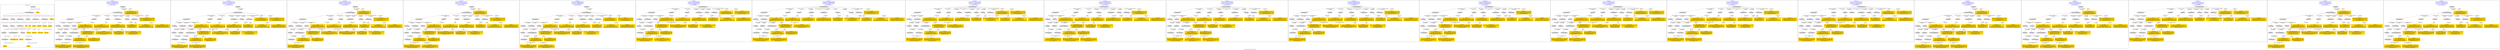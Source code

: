 digraph n0 {
fontcolor="blue"
remincross="true"
label="s25-s-oakland-museum-paintings.json"
subgraph cluster_0 {
label="1-correct model"
n2[style="filled",color="white",fillcolor="lightgray",label="E12_Production1"];
n3[style="filled",color="white",fillcolor="lightgray",label="E21_Person1"];
n4[style="filled",color="white",fillcolor="lightgray",label="E55_Type1"];
n5[style="filled",color="white",fillcolor="lightgray",label="E52_Time-Span3"];
n6[style="filled",color="white",fillcolor="lightgray",label="E69_Death1"];
n7[style="filled",color="white",fillcolor="lightgray",label="E82_Actor_Appellation1"];
n8[style="filled",color="white",fillcolor="lightgray",label="E67_Birth1"];
n9[shape="plaintext",style="filled",fillcolor="gold",label="Artist_URI"];
n10[style="filled",color="white",fillcolor="lightgray",label="E22_Man-Made_Object1"];
n11[style="filled",color="white",fillcolor="lightgray",label="E35_Title1"];
n12[style="filled",color="white",fillcolor="lightgray",label="E8_Acquisition1"];
n13[style="filled",color="white",fillcolor="lightgray",label="E55_Type2"];
n14[style="filled",color="white",fillcolor="lightgray",label="E54_Dimension1"];
n15[style="filled",color="white",fillcolor="lightgray",label="E34_Inscription1"];
n16[shape="plaintext",style="filled",fillcolor="gold",label="Object_uri"];
n17[shape="plaintext",style="filled",fillcolor="gold",label="Inscription"];
n18[shape="plaintext",style="filled",fillcolor="gold",label="Title"];
n19[style="filled",color="white",fillcolor="lightgray",label="E38_Image1"];
n20[shape="plaintext",style="filled",fillcolor="gold",label="Pic_URL"];
n21[style="filled",color="white",fillcolor="lightgray",label="E52_Time-Span1"];
n22[shape="plaintext",style="filled",fillcolor="gold",label="BirthDate"];
n23[style="filled",color="white",fillcolor="lightgray",label="E52_Time-Span2"];
n24[shape="plaintext",style="filled",fillcolor="gold",label="DeathDate"];
n25[shape="plaintext",style="filled",fillcolor="gold",label="Date_made"];
n26[shape="plaintext",style="filled",fillcolor="gold",label="Dimensions"];
n27[shape="plaintext",style="filled",fillcolor="gold",label="Subtype_URI"];
n28[shape="plaintext",style="filled",fillcolor="gold",label="Subtype_of_Art"];
n29[shape="plaintext",style="filled",fillcolor="gold",label="Type_URI"];
n30[shape="plaintext",style="filled",fillcolor="gold",label="Type_of_Art"];
n31[shape="plaintext",style="filled",fillcolor="gold",label="Artist_Appellation_URI"];
n32[shape="plaintext",style="filled",fillcolor="gold",label="ArtistName"];
n33[shape="plaintext",style="filled",fillcolor="gold",label="Credit"];
}
subgraph cluster_1 {
label="candidate 0\nlink coherence:0.9354838709677419\nnode coherence:0.9310344827586207\nconfidence:0.3474895444395796\nmapping score:0.4574246757327334\ncost:30.99884\n-precision:0.71-recall:0.71"
n35[style="filled",color="white",fillcolor="lightgray",label="E12_Production1"];
n36[style="filled",color="white",fillcolor="lightgray",label="E21_Person1"];
n37[style="filled",color="white",fillcolor="lightgray",label="E52_Time-Span2"];
n38[style="filled",color="white",fillcolor="lightgray",label="E55_Type1"];
n39[style="filled",color="white",fillcolor="lightgray",label="E67_Birth1"];
n40[style="filled",color="white",fillcolor="lightgray",label="E69_Death1"];
n41[style="filled",color="white",fillcolor="lightgray",label="E82_Actor_Appellation1"];
n42[style="filled",color="white",fillcolor="lightgray",label="E22_Man-Made_Object1"];
n43[style="filled",color="white",fillcolor="lightgray",label="E30_Right1"];
n44[style="filled",color="white",fillcolor="lightgray",label="E35_Title1"];
n45[style="filled",color="white",fillcolor="lightgray",label="E54_Dimension1"];
n46[style="filled",color="white",fillcolor="lightgray",label="E55_Type2"];
n47[style="filled",color="white",fillcolor="lightgray",label="E8_Acquisition1"];
n48[style="filled",color="white",fillcolor="lightgray",label="E38_Image1"];
n49[style="filled",color="white",fillcolor="lightgray",label="E52_Time-Span1"];
n50[style="filled",color="white",fillcolor="lightgray",label="E52_Time-Span3"];
n51[shape="plaintext",style="filled",fillcolor="gold",label="BirthDate\n[E52_Time-Span,P82a_begin_of_the_begin,0.419]\n[E52_Time-Span,P82_at_some_time_within,0.3]\n[E52_Time-Span,P82b_end_of_the_end,0.212]\n[E52_Time-Span,label,0.069]"];
n52[shape="plaintext",style="filled",fillcolor="gold",label="Artist_URI\n[E39_Actor,classLink,0.316]\n[E21_Person,classLink,0.314]\n[E82_Actor_Appellation,classLink,0.261]\n[E30_Right,P3_has_note,0.109]"];
n53[shape="plaintext",style="filled",fillcolor="gold",label="ArtistName\n[E82_Actor_Appellation,label,0.409]\n[E22_Man-Made_Object,P3_has_note,0.221]\n[E8_Acquisition,P3_has_note,0.188]\n[E73_Information_Object,P3_has_note,0.182]"];
n54[shape="plaintext",style="filled",fillcolor="gold",label="Artist_Appellation_URI\n[E82_Actor_Appellation,classLink,0.888]\n[E39_Actor,classLink,0.048]\n[E21_Person,classLink,0.048]\n[E30_Right,P3_has_note,0.017]"];
n55[shape="plaintext",style="filled",fillcolor="gold",label="Subtype_URI\n[E57_Material,classLink,0.392]\n[E55_Type,classLink,0.384]\n[E74_Group,classLink,0.191]\n[E55_Type,label,0.033]"];
n56[shape="plaintext",style="filled",fillcolor="gold",label="Inscription\n[E22_Man-Made_Object,P3_has_note,0.29]\n[E73_Information_Object,P3_has_note,0.256]\n[E35_Title,label,0.248]\n[E33_Linguistic_Object,P3_has_note,0.205]"];
n57[shape="plaintext",style="filled",fillcolor="gold",label="Type_URI\n[E55_Type,classLink,0.561]\n[E74_Group,classLink,0.154]\n[E55_Type,label,0.148]\n[E57_Material,classLink,0.137]"];
n58[shape="plaintext",style="filled",fillcolor="gold",label="Dimensions\n[E54_Dimension,P3_has_note,0.622]\n[E22_Man-Made_Object,P3_has_note,0.188]\n[E73_Information_Object,P3_has_note,0.116]\n[E33_Linguistic_Object,P3_has_note,0.074]"];
n59[shape="plaintext",style="filled",fillcolor="gold",label="Pic_URL\n[E38_Image,classLink,0.65]\n[E78_Collection,classLink,0.161]\n[E22_Man-Made_Object,classLink,0.128]\n[E21_Person,classLink,0.061]"];
n60[shape="plaintext",style="filled",fillcolor="gold",label="Title\n[E35_Title,label,0.346]\n[E22_Man-Made_Object,P3_has_note,0.281]\n[E73_Information_Object,P3_has_note,0.239]\n[E33_Linguistic_Object,P3_has_note,0.135]"];
n61[shape="plaintext",style="filled",fillcolor="gold",label="Credit\n[E30_Right,P3_has_note,0.434]\n[E8_Acquisition,P3_has_note,0.419]\n[E22_Man-Made_Object,P3_has_note,0.074]\n[E33_Linguistic_Object,P3_has_note,0.072]"];
n62[shape="plaintext",style="filled",fillcolor="gold",label="Object_uri\n[E30_Right,P3_has_note,0.453]\n[E82_Actor_Appellation,label,0.236]\n[E8_Acquisition,P3_has_note,0.187]\n[E35_Title,label,0.125]"];
n63[shape="plaintext",style="filled",fillcolor="gold",label="Subtype_of_Art\n[E29_Design_or_Procedure,P3_has_note,0.344]\n[E57_Material,label,0.268]\n[E55_Type,label,0.222]\n[E57_Material,classLink,0.165]"];
n64[shape="plaintext",style="filled",fillcolor="gold",label="Date_made\n[E52_Time-Span,P82_at_some_time_within,0.474]\n[E52_Time-Span,P82b_end_of_the_end,0.238]\n[E52_Time-Span,P82a_begin_of_the_begin,0.159]\n[E35_Title,label,0.129]"];
n65[shape="plaintext",style="filled",fillcolor="gold",label="Type_of_Art\n[E55_Type,classLink,0.36]\n[E55_Type,label,0.308]\n[E33_Linguistic_Object,P3_has_note,0.187]\n[E73_Information_Object,P3_has_note,0.145]"];
n66[shape="plaintext",style="filled",fillcolor="gold",label="DeathDate\n[E12_Production,P3_has_note,0.323]\n[E52_Time-Span,P82b_end_of_the_end,0.315]\n[E52_Time-Span,P82_at_some_time_within,0.235]\n[E35_Title,label,0.127]"];
}
subgraph cluster_2 {
label="candidate 1\nlink coherence:0.9354838709677419\nnode coherence:0.9285714285714286\nconfidence:0.31481328685347754\nmapping score:0.45612823847496875\ncost:30.99884\n-precision:0.68-recall:0.68"
n68[style="filled",color="white",fillcolor="lightgray",label="E12_Production1"];
n69[style="filled",color="white",fillcolor="lightgray",label="E21_Person1"];
n70[style="filled",color="white",fillcolor="lightgray",label="E52_Time-Span2"];
n71[style="filled",color="white",fillcolor="lightgray",label="E55_Type1"];
n72[style="filled",color="white",fillcolor="lightgray",label="E67_Birth1"];
n73[style="filled",color="white",fillcolor="lightgray",label="E69_Death1"];
n74[style="filled",color="white",fillcolor="lightgray",label="E82_Actor_Appellation1"];
n75[style="filled",color="white",fillcolor="lightgray",label="E22_Man-Made_Object1"];
n76[style="filled",color="white",fillcolor="lightgray",label="E30_Right1"];
n77[style="filled",color="white",fillcolor="lightgray",label="E35_Title1"];
n78[style="filled",color="white",fillcolor="lightgray",label="E54_Dimension1"];
n79[style="filled",color="white",fillcolor="lightgray",label="E55_Type2"];
n80[style="filled",color="white",fillcolor="lightgray",label="E8_Acquisition1"];
n81[style="filled",color="white",fillcolor="lightgray",label="E38_Image1"];
n82[style="filled",color="white",fillcolor="lightgray",label="E52_Time-Span1"];
n83[style="filled",color="white",fillcolor="lightgray",label="E52_Time-Span3"];
n84[shape="plaintext",style="filled",fillcolor="gold",label="Pic_URL\n[E38_Image,classLink,0.65]\n[E78_Collection,classLink,0.161]\n[E22_Man-Made_Object,classLink,0.128]\n[E21_Person,classLink,0.061]"];
n85[shape="plaintext",style="filled",fillcolor="gold",label="BirthDate\n[E52_Time-Span,P82a_begin_of_the_begin,0.419]\n[E52_Time-Span,P82_at_some_time_within,0.3]\n[E52_Time-Span,P82b_end_of_the_end,0.212]\n[E52_Time-Span,label,0.069]"];
n86[shape="plaintext",style="filled",fillcolor="gold",label="Artist_URI\n[E39_Actor,classLink,0.316]\n[E21_Person,classLink,0.314]\n[E82_Actor_Appellation,classLink,0.261]\n[E30_Right,P3_has_note,0.109]"];
n87[shape="plaintext",style="filled",fillcolor="gold",label="ArtistName\n[E82_Actor_Appellation,label,0.409]\n[E22_Man-Made_Object,P3_has_note,0.221]\n[E8_Acquisition,P3_has_note,0.188]\n[E73_Information_Object,P3_has_note,0.182]"];
n88[shape="plaintext",style="filled",fillcolor="gold",label="Artist_Appellation_URI\n[E82_Actor_Appellation,classLink,0.888]\n[E39_Actor,classLink,0.048]\n[E21_Person,classLink,0.048]\n[E30_Right,P3_has_note,0.017]"];
n89[shape="plaintext",style="filled",fillcolor="gold",label="Subtype_URI\n[E57_Material,classLink,0.392]\n[E55_Type,classLink,0.384]\n[E74_Group,classLink,0.191]\n[E55_Type,label,0.033]"];
n90[shape="plaintext",style="filled",fillcolor="gold",label="Inscription\n[E22_Man-Made_Object,P3_has_note,0.29]\n[E73_Information_Object,P3_has_note,0.256]\n[E35_Title,label,0.248]\n[E33_Linguistic_Object,P3_has_note,0.205]"];
n91[shape="plaintext",style="filled",fillcolor="gold",label="Type_URI\n[E55_Type,classLink,0.561]\n[E74_Group,classLink,0.154]\n[E55_Type,label,0.148]\n[E57_Material,classLink,0.137]"];
n92[shape="plaintext",style="filled",fillcolor="gold",label="Dimensions\n[E54_Dimension,P3_has_note,0.622]\n[E22_Man-Made_Object,P3_has_note,0.188]\n[E73_Information_Object,P3_has_note,0.116]\n[E33_Linguistic_Object,P3_has_note,0.074]"];
n93[shape="plaintext",style="filled",fillcolor="gold",label="Title\n[E35_Title,label,0.346]\n[E22_Man-Made_Object,P3_has_note,0.281]\n[E73_Information_Object,P3_has_note,0.239]\n[E33_Linguistic_Object,P3_has_note,0.135]"];
n94[shape="plaintext",style="filled",fillcolor="gold",label="Credit\n[E30_Right,P3_has_note,0.434]\n[E8_Acquisition,P3_has_note,0.419]\n[E22_Man-Made_Object,P3_has_note,0.074]\n[E33_Linguistic_Object,P3_has_note,0.072]"];
n95[shape="plaintext",style="filled",fillcolor="gold",label="Object_uri\n[E30_Right,P3_has_note,0.453]\n[E82_Actor_Appellation,label,0.236]\n[E8_Acquisition,P3_has_note,0.187]\n[E35_Title,label,0.125]"];
n96[shape="plaintext",style="filled",fillcolor="gold",label="Subtype_of_Art\n[E29_Design_or_Procedure,P3_has_note,0.344]\n[E57_Material,label,0.268]\n[E55_Type,label,0.222]\n[E57_Material,classLink,0.165]"];
n97[shape="plaintext",style="filled",fillcolor="gold",label="Date_made\n[E52_Time-Span,P82_at_some_time_within,0.474]\n[E52_Time-Span,P82b_end_of_the_end,0.238]\n[E52_Time-Span,P82a_begin_of_the_begin,0.159]\n[E35_Title,label,0.129]"];
n98[shape="plaintext",style="filled",fillcolor="gold",label="Type_of_Art\n[E55_Type,classLink,0.36]\n[E55_Type,label,0.308]\n[E33_Linguistic_Object,P3_has_note,0.187]\n[E73_Information_Object,P3_has_note,0.145]"];
n99[shape="plaintext",style="filled",fillcolor="gold",label="DeathDate\n[E12_Production,P3_has_note,0.323]\n[E52_Time-Span,P82b_end_of_the_end,0.315]\n[E52_Time-Span,P82_at_some_time_within,0.235]\n[E35_Title,label,0.127]"];
}
subgraph cluster_3 {
label="candidate 10\nlink coherence:0.896551724137931\nnode coherence:0.8928571428571429\nconfidence:0.35247744038797446\nmapping score:0.4567781944150391\ncost:28.99895\n-precision:0.66-recall:0.61"
n101[style="filled",color="white",fillcolor="lightgray",label="E12_Production1"];
n102[style="filled",color="white",fillcolor="lightgray",label="E21_Person1"];
n103[style="filled",color="white",fillcolor="lightgray",label="E52_Time-Span2"];
n104[style="filled",color="white",fillcolor="lightgray",label="E55_Type1"];
n105[style="filled",color="white",fillcolor="lightgray",label="E67_Birth1"];
n106[style="filled",color="white",fillcolor="lightgray",label="E82_Actor_Appellation1"];
n107[style="filled",color="white",fillcolor="lightgray",label="E22_Man-Made_Object1"];
n108[style="filled",color="white",fillcolor="lightgray",label="E30_Right1"];
n109[style="filled",color="white",fillcolor="lightgray",label="E35_Title1"];
n110[style="filled",color="white",fillcolor="lightgray",label="E54_Dimension1"];
n111[style="filled",color="white",fillcolor="lightgray",label="E55_Type2"];
n112[style="filled",color="white",fillcolor="lightgray",label="E8_Acquisition1"];
n113[style="filled",color="white",fillcolor="lightgray",label="E38_Image1"];
n114[style="filled",color="white",fillcolor="lightgray",label="E52_Time-Span1"];
n115[shape="plaintext",style="filled",fillcolor="gold",label="Date_made\n[E52_Time-Span,P82_at_some_time_within,0.474]\n[E52_Time-Span,P82b_end_of_the_end,0.238]\n[E52_Time-Span,P82a_begin_of_the_begin,0.159]\n[E35_Title,label,0.129]"];
n116[shape="plaintext",style="filled",fillcolor="gold",label="Artist_URI\n[E39_Actor,classLink,0.316]\n[E21_Person,classLink,0.314]\n[E82_Actor_Appellation,classLink,0.261]\n[E30_Right,P3_has_note,0.109]"];
n117[shape="plaintext",style="filled",fillcolor="gold",label="ArtistName\n[E82_Actor_Appellation,label,0.409]\n[E22_Man-Made_Object,P3_has_note,0.221]\n[E8_Acquisition,P3_has_note,0.188]\n[E73_Information_Object,P3_has_note,0.182]"];
n118[shape="plaintext",style="filled",fillcolor="gold",label="Artist_Appellation_URI\n[E82_Actor_Appellation,classLink,0.888]\n[E39_Actor,classLink,0.048]\n[E21_Person,classLink,0.048]\n[E30_Right,P3_has_note,0.017]"];
n119[shape="plaintext",style="filled",fillcolor="gold",label="Subtype_URI\n[E57_Material,classLink,0.392]\n[E55_Type,classLink,0.384]\n[E74_Group,classLink,0.191]\n[E55_Type,label,0.033]"];
n120[shape="plaintext",style="filled",fillcolor="gold",label="Inscription\n[E22_Man-Made_Object,P3_has_note,0.29]\n[E73_Information_Object,P3_has_note,0.256]\n[E35_Title,label,0.248]\n[E33_Linguistic_Object,P3_has_note,0.205]"];
n121[shape="plaintext",style="filled",fillcolor="gold",label="Type_URI\n[E55_Type,classLink,0.561]\n[E74_Group,classLink,0.154]\n[E55_Type,label,0.148]\n[E57_Material,classLink,0.137]"];
n122[shape="plaintext",style="filled",fillcolor="gold",label="Dimensions\n[E54_Dimension,P3_has_note,0.622]\n[E22_Man-Made_Object,P3_has_note,0.188]\n[E73_Information_Object,P3_has_note,0.116]\n[E33_Linguistic_Object,P3_has_note,0.074]"];
n123[shape="plaintext",style="filled",fillcolor="gold",label="Pic_URL\n[E38_Image,classLink,0.65]\n[E78_Collection,classLink,0.161]\n[E22_Man-Made_Object,classLink,0.128]\n[E21_Person,classLink,0.061]"];
n124[shape="plaintext",style="filled",fillcolor="gold",label="Title\n[E35_Title,label,0.346]\n[E22_Man-Made_Object,P3_has_note,0.281]\n[E73_Information_Object,P3_has_note,0.239]\n[E33_Linguistic_Object,P3_has_note,0.135]"];
n125[shape="plaintext",style="filled",fillcolor="gold",label="Credit\n[E30_Right,P3_has_note,0.434]\n[E8_Acquisition,P3_has_note,0.419]\n[E22_Man-Made_Object,P3_has_note,0.074]\n[E33_Linguistic_Object,P3_has_note,0.072]"];
n126[shape="plaintext",style="filled",fillcolor="gold",label="Object_uri\n[E30_Right,P3_has_note,0.453]\n[E82_Actor_Appellation,label,0.236]\n[E8_Acquisition,P3_has_note,0.187]\n[E35_Title,label,0.125]"];
n127[shape="plaintext",style="filled",fillcolor="gold",label="DeathDate\n[E12_Production,P3_has_note,0.323]\n[E52_Time-Span,P82b_end_of_the_end,0.315]\n[E52_Time-Span,P82_at_some_time_within,0.235]\n[E35_Title,label,0.127]"];
n128[shape="plaintext",style="filled",fillcolor="gold",label="Subtype_of_Art\n[E29_Design_or_Procedure,P3_has_note,0.344]\n[E57_Material,label,0.268]\n[E55_Type,label,0.222]\n[E57_Material,classLink,0.165]"];
n129[shape="plaintext",style="filled",fillcolor="gold",label="Type_of_Art\n[E55_Type,classLink,0.36]\n[E55_Type,label,0.308]\n[E33_Linguistic_Object,P3_has_note,0.187]\n[E73_Information_Object,P3_has_note,0.145]"];
n130[shape="plaintext",style="filled",fillcolor="gold",label="BirthDate\n[E52_Time-Span,P82a_begin_of_the_begin,0.419]\n[E52_Time-Span,P82_at_some_time_within,0.3]\n[E52_Time-Span,P82b_end_of_the_end,0.212]\n[E52_Time-Span,label,0.069]"];
}
subgraph cluster_4 {
label="candidate 11\nlink coherence:0.896551724137931\nnode coherence:0.8928571428571429\nconfidence:0.35247744038797446\nmapping score:0.4567781944150391\ncost:127.99895\n-precision:0.72-recall:0.68"
n132[style="filled",color="white",fillcolor="lightgray",label="E12_Production1"];
n133[style="filled",color="white",fillcolor="lightgray",label="E21_Person1"];
n134[style="filled",color="white",fillcolor="lightgray",label="E52_Time-Span2"];
n135[style="filled",color="white",fillcolor="lightgray",label="E55_Type1"];
n136[style="filled",color="white",fillcolor="lightgray",label="E67_Birth1"];
n137[style="filled",color="white",fillcolor="lightgray",label="E82_Actor_Appellation1"];
n138[style="filled",color="white",fillcolor="lightgray",label="E22_Man-Made_Object1"];
n139[style="filled",color="white",fillcolor="lightgray",label="E30_Right1"];
n140[style="filled",color="white",fillcolor="lightgray",label="E35_Title1"];
n141[style="filled",color="white",fillcolor="lightgray",label="E54_Dimension1"];
n142[style="filled",color="white",fillcolor="lightgray",label="E55_Type2"];
n143[style="filled",color="white",fillcolor="lightgray",label="E8_Acquisition1"];
n144[style="filled",color="white",fillcolor="lightgray",label="E38_Image1"];
n145[style="filled",color="white",fillcolor="lightgray",label="E52_Time-Span1"];
n146[shape="plaintext",style="filled",fillcolor="gold",label="BirthDate\n[E52_Time-Span,P82a_begin_of_the_begin,0.419]\n[E52_Time-Span,P82_at_some_time_within,0.3]\n[E52_Time-Span,P82b_end_of_the_end,0.212]\n[E52_Time-Span,label,0.069]"];
n147[shape="plaintext",style="filled",fillcolor="gold",label="Artist_URI\n[E39_Actor,classLink,0.316]\n[E21_Person,classLink,0.314]\n[E82_Actor_Appellation,classLink,0.261]\n[E30_Right,P3_has_note,0.109]"];
n148[shape="plaintext",style="filled",fillcolor="gold",label="ArtistName\n[E82_Actor_Appellation,label,0.409]\n[E22_Man-Made_Object,P3_has_note,0.221]\n[E8_Acquisition,P3_has_note,0.188]\n[E73_Information_Object,P3_has_note,0.182]"];
n149[shape="plaintext",style="filled",fillcolor="gold",label="Artist_Appellation_URI\n[E82_Actor_Appellation,classLink,0.888]\n[E39_Actor,classLink,0.048]\n[E21_Person,classLink,0.048]\n[E30_Right,P3_has_note,0.017]"];
n150[shape="plaintext",style="filled",fillcolor="gold",label="Subtype_URI\n[E57_Material,classLink,0.392]\n[E55_Type,classLink,0.384]\n[E74_Group,classLink,0.191]\n[E55_Type,label,0.033]"];
n151[shape="plaintext",style="filled",fillcolor="gold",label="Inscription\n[E22_Man-Made_Object,P3_has_note,0.29]\n[E73_Information_Object,P3_has_note,0.256]\n[E35_Title,label,0.248]\n[E33_Linguistic_Object,P3_has_note,0.205]"];
n152[shape="plaintext",style="filled",fillcolor="gold",label="Type_URI\n[E55_Type,classLink,0.561]\n[E74_Group,classLink,0.154]\n[E55_Type,label,0.148]\n[E57_Material,classLink,0.137]"];
n153[shape="plaintext",style="filled",fillcolor="gold",label="Dimensions\n[E54_Dimension,P3_has_note,0.622]\n[E22_Man-Made_Object,P3_has_note,0.188]\n[E73_Information_Object,P3_has_note,0.116]\n[E33_Linguistic_Object,P3_has_note,0.074]"];
n154[shape="plaintext",style="filled",fillcolor="gold",label="DeathDate\n[E12_Production,P3_has_note,0.323]\n[E52_Time-Span,P82b_end_of_the_end,0.315]\n[E52_Time-Span,P82_at_some_time_within,0.235]\n[E35_Title,label,0.127]"];
n155[shape="plaintext",style="filled",fillcolor="gold",label="Pic_URL\n[E38_Image,classLink,0.65]\n[E78_Collection,classLink,0.161]\n[E22_Man-Made_Object,classLink,0.128]\n[E21_Person,classLink,0.061]"];
n156[shape="plaintext",style="filled",fillcolor="gold",label="Title\n[E35_Title,label,0.346]\n[E22_Man-Made_Object,P3_has_note,0.281]\n[E73_Information_Object,P3_has_note,0.239]\n[E33_Linguistic_Object,P3_has_note,0.135]"];
n157[shape="plaintext",style="filled",fillcolor="gold",label="Credit\n[E30_Right,P3_has_note,0.434]\n[E8_Acquisition,P3_has_note,0.419]\n[E22_Man-Made_Object,P3_has_note,0.074]\n[E33_Linguistic_Object,P3_has_note,0.072]"];
n158[shape="plaintext",style="filled",fillcolor="gold",label="Object_uri\n[E30_Right,P3_has_note,0.453]\n[E82_Actor_Appellation,label,0.236]\n[E8_Acquisition,P3_has_note,0.187]\n[E35_Title,label,0.125]"];
n159[shape="plaintext",style="filled",fillcolor="gold",label="Subtype_of_Art\n[E29_Design_or_Procedure,P3_has_note,0.344]\n[E57_Material,label,0.268]\n[E55_Type,label,0.222]\n[E57_Material,classLink,0.165]"];
n160[shape="plaintext",style="filled",fillcolor="gold",label="Type_of_Art\n[E55_Type,classLink,0.36]\n[E55_Type,label,0.308]\n[E33_Linguistic_Object,P3_has_note,0.187]\n[E73_Information_Object,P3_has_note,0.145]"];
n161[shape="plaintext",style="filled",fillcolor="gold",label="Date_made\n[E52_Time-Span,P82_at_some_time_within,0.474]\n[E52_Time-Span,P82b_end_of_the_end,0.238]\n[E52_Time-Span,P82a_begin_of_the_begin,0.159]\n[E35_Title,label,0.129]"];
}
subgraph cluster_5 {
label="candidate 12\nlink coherence:0.896551724137931\nnode coherence:0.8888888888888888\nconfidence:0.3198011828018723\nmapping score:0.4549800238969204\ncost:127.99895\n-precision:0.69-recall:0.65"
n163[style="filled",color="white",fillcolor="lightgray",label="E12_Production1"];
n164[style="filled",color="white",fillcolor="lightgray",label="E21_Person1"];
n165[style="filled",color="white",fillcolor="lightgray",label="E52_Time-Span2"];
n166[style="filled",color="white",fillcolor="lightgray",label="E55_Type1"];
n167[style="filled",color="white",fillcolor="lightgray",label="E67_Birth1"];
n168[style="filled",color="white",fillcolor="lightgray",label="E82_Actor_Appellation1"];
n169[style="filled",color="white",fillcolor="lightgray",label="E22_Man-Made_Object1"];
n170[style="filled",color="white",fillcolor="lightgray",label="E30_Right1"];
n171[style="filled",color="white",fillcolor="lightgray",label="E35_Title1"];
n172[style="filled",color="white",fillcolor="lightgray",label="E54_Dimension1"];
n173[style="filled",color="white",fillcolor="lightgray",label="E55_Type2"];
n174[style="filled",color="white",fillcolor="lightgray",label="E8_Acquisition1"];
n175[style="filled",color="white",fillcolor="lightgray",label="E38_Image1"];
n176[style="filled",color="white",fillcolor="lightgray",label="E52_Time-Span1"];
n177[shape="plaintext",style="filled",fillcolor="gold",label="Pic_URL\n[E38_Image,classLink,0.65]\n[E78_Collection,classLink,0.161]\n[E22_Man-Made_Object,classLink,0.128]\n[E21_Person,classLink,0.061]"];
n178[shape="plaintext",style="filled",fillcolor="gold",label="BirthDate\n[E52_Time-Span,P82a_begin_of_the_begin,0.419]\n[E52_Time-Span,P82_at_some_time_within,0.3]\n[E52_Time-Span,P82b_end_of_the_end,0.212]\n[E52_Time-Span,label,0.069]"];
n179[shape="plaintext",style="filled",fillcolor="gold",label="Artist_URI\n[E39_Actor,classLink,0.316]\n[E21_Person,classLink,0.314]\n[E82_Actor_Appellation,classLink,0.261]\n[E30_Right,P3_has_note,0.109]"];
n180[shape="plaintext",style="filled",fillcolor="gold",label="ArtistName\n[E82_Actor_Appellation,label,0.409]\n[E22_Man-Made_Object,P3_has_note,0.221]\n[E8_Acquisition,P3_has_note,0.188]\n[E73_Information_Object,P3_has_note,0.182]"];
n181[shape="plaintext",style="filled",fillcolor="gold",label="Artist_Appellation_URI\n[E82_Actor_Appellation,classLink,0.888]\n[E39_Actor,classLink,0.048]\n[E21_Person,classLink,0.048]\n[E30_Right,P3_has_note,0.017]"];
n182[shape="plaintext",style="filled",fillcolor="gold",label="Subtype_URI\n[E57_Material,classLink,0.392]\n[E55_Type,classLink,0.384]\n[E74_Group,classLink,0.191]\n[E55_Type,label,0.033]"];
n183[shape="plaintext",style="filled",fillcolor="gold",label="Inscription\n[E22_Man-Made_Object,P3_has_note,0.29]\n[E73_Information_Object,P3_has_note,0.256]\n[E35_Title,label,0.248]\n[E33_Linguistic_Object,P3_has_note,0.205]"];
n184[shape="plaintext",style="filled",fillcolor="gold",label="Type_URI\n[E55_Type,classLink,0.561]\n[E74_Group,classLink,0.154]\n[E55_Type,label,0.148]\n[E57_Material,classLink,0.137]"];
n185[shape="plaintext",style="filled",fillcolor="gold",label="Dimensions\n[E54_Dimension,P3_has_note,0.622]\n[E22_Man-Made_Object,P3_has_note,0.188]\n[E73_Information_Object,P3_has_note,0.116]\n[E33_Linguistic_Object,P3_has_note,0.074]"];
n186[shape="plaintext",style="filled",fillcolor="gold",label="DeathDate\n[E12_Production,P3_has_note,0.323]\n[E52_Time-Span,P82b_end_of_the_end,0.315]\n[E52_Time-Span,P82_at_some_time_within,0.235]\n[E35_Title,label,0.127]"];
n187[shape="plaintext",style="filled",fillcolor="gold",label="Title\n[E35_Title,label,0.346]\n[E22_Man-Made_Object,P3_has_note,0.281]\n[E73_Information_Object,P3_has_note,0.239]\n[E33_Linguistic_Object,P3_has_note,0.135]"];
n188[shape="plaintext",style="filled",fillcolor="gold",label="Credit\n[E30_Right,P3_has_note,0.434]\n[E8_Acquisition,P3_has_note,0.419]\n[E22_Man-Made_Object,P3_has_note,0.074]\n[E33_Linguistic_Object,P3_has_note,0.072]"];
n189[shape="plaintext",style="filled",fillcolor="gold",label="Object_uri\n[E30_Right,P3_has_note,0.453]\n[E82_Actor_Appellation,label,0.236]\n[E8_Acquisition,P3_has_note,0.187]\n[E35_Title,label,0.125]"];
n190[shape="plaintext",style="filled",fillcolor="gold",label="Subtype_of_Art\n[E29_Design_or_Procedure,P3_has_note,0.344]\n[E57_Material,label,0.268]\n[E55_Type,label,0.222]\n[E57_Material,classLink,0.165]"];
n191[shape="plaintext",style="filled",fillcolor="gold",label="Type_of_Art\n[E55_Type,classLink,0.36]\n[E55_Type,label,0.308]\n[E33_Linguistic_Object,P3_has_note,0.187]\n[E73_Information_Object,P3_has_note,0.145]"];
n192[shape="plaintext",style="filled",fillcolor="gold",label="Date_made\n[E52_Time-Span,P82_at_some_time_within,0.474]\n[E52_Time-Span,P82b_end_of_the_end,0.238]\n[E52_Time-Span,P82a_begin_of_the_begin,0.159]\n[E35_Title,label,0.129]"];
}
subgraph cluster_6 {
label="candidate 13\nlink coherence:0.8928571428571429\nnode coherence:0.8888888888888888\nconfidence:0.3198011828018723\nmapping score:0.4549800238969204\ncost:126.99904\n-precision:0.68-recall:0.61"
n194[style="filled",color="white",fillcolor="lightgray",label="E12_Production1"];
n195[style="filled",color="white",fillcolor="lightgray",label="E21_Person1"];
n196[style="filled",color="white",fillcolor="lightgray",label="E52_Time-Span2"];
n197[style="filled",color="white",fillcolor="lightgray",label="E55_Type1"];
n198[style="filled",color="white",fillcolor="lightgray",label="E67_Birth1"];
n199[style="filled",color="white",fillcolor="lightgray",label="E82_Actor_Appellation1"];
n200[style="filled",color="white",fillcolor="lightgray",label="E22_Man-Made_Object1"];
n201[style="filled",color="white",fillcolor="lightgray",label="E30_Right1"];
n202[style="filled",color="white",fillcolor="lightgray",label="E35_Title1"];
n203[style="filled",color="white",fillcolor="lightgray",label="E54_Dimension1"];
n204[style="filled",color="white",fillcolor="lightgray",label="E55_Type2"];
n205[style="filled",color="white",fillcolor="lightgray",label="E8_Acquisition1"];
n206[style="filled",color="white",fillcolor="lightgray",label="E52_Time-Span1"];
n207[shape="plaintext",style="filled",fillcolor="gold",label="Pic_URL\n[E38_Image,classLink,0.65]\n[E78_Collection,classLink,0.161]\n[E22_Man-Made_Object,classLink,0.128]\n[E21_Person,classLink,0.061]"];
n208[shape="plaintext",style="filled",fillcolor="gold",label="BirthDate\n[E52_Time-Span,P82a_begin_of_the_begin,0.419]\n[E52_Time-Span,P82_at_some_time_within,0.3]\n[E52_Time-Span,P82b_end_of_the_end,0.212]\n[E52_Time-Span,label,0.069]"];
n209[shape="plaintext",style="filled",fillcolor="gold",label="Artist_URI\n[E39_Actor,classLink,0.316]\n[E21_Person,classLink,0.314]\n[E82_Actor_Appellation,classLink,0.261]\n[E30_Right,P3_has_note,0.109]"];
n210[shape="plaintext",style="filled",fillcolor="gold",label="ArtistName\n[E82_Actor_Appellation,label,0.409]\n[E22_Man-Made_Object,P3_has_note,0.221]\n[E8_Acquisition,P3_has_note,0.188]\n[E73_Information_Object,P3_has_note,0.182]"];
n211[shape="plaintext",style="filled",fillcolor="gold",label="Artist_Appellation_URI\n[E82_Actor_Appellation,classLink,0.888]\n[E39_Actor,classLink,0.048]\n[E21_Person,classLink,0.048]\n[E30_Right,P3_has_note,0.017]"];
n212[shape="plaintext",style="filled",fillcolor="gold",label="Subtype_URI\n[E57_Material,classLink,0.392]\n[E55_Type,classLink,0.384]\n[E74_Group,classLink,0.191]\n[E55_Type,label,0.033]"];
n213[shape="plaintext",style="filled",fillcolor="gold",label="Inscription\n[E22_Man-Made_Object,P3_has_note,0.29]\n[E73_Information_Object,P3_has_note,0.256]\n[E35_Title,label,0.248]\n[E33_Linguistic_Object,P3_has_note,0.205]"];
n214[shape="plaintext",style="filled",fillcolor="gold",label="Type_URI\n[E55_Type,classLink,0.561]\n[E74_Group,classLink,0.154]\n[E55_Type,label,0.148]\n[E57_Material,classLink,0.137]"];
n215[shape="plaintext",style="filled",fillcolor="gold",label="Dimensions\n[E54_Dimension,P3_has_note,0.622]\n[E22_Man-Made_Object,P3_has_note,0.188]\n[E73_Information_Object,P3_has_note,0.116]\n[E33_Linguistic_Object,P3_has_note,0.074]"];
n216[shape="plaintext",style="filled",fillcolor="gold",label="DeathDate\n[E12_Production,P3_has_note,0.323]\n[E52_Time-Span,P82b_end_of_the_end,0.315]\n[E52_Time-Span,P82_at_some_time_within,0.235]\n[E35_Title,label,0.127]"];
n217[shape="plaintext",style="filled",fillcolor="gold",label="Title\n[E35_Title,label,0.346]\n[E22_Man-Made_Object,P3_has_note,0.281]\n[E73_Information_Object,P3_has_note,0.239]\n[E33_Linguistic_Object,P3_has_note,0.135]"];
n218[shape="plaintext",style="filled",fillcolor="gold",label="Credit\n[E30_Right,P3_has_note,0.434]\n[E8_Acquisition,P3_has_note,0.419]\n[E22_Man-Made_Object,P3_has_note,0.074]\n[E33_Linguistic_Object,P3_has_note,0.072]"];
n219[shape="plaintext",style="filled",fillcolor="gold",label="Object_uri\n[E30_Right,P3_has_note,0.453]\n[E82_Actor_Appellation,label,0.236]\n[E8_Acquisition,P3_has_note,0.187]\n[E35_Title,label,0.125]"];
n220[shape="plaintext",style="filled",fillcolor="gold",label="Subtype_of_Art\n[E29_Design_or_Procedure,P3_has_note,0.344]\n[E57_Material,label,0.268]\n[E55_Type,label,0.222]\n[E57_Material,classLink,0.165]"];
n221[shape="plaintext",style="filled",fillcolor="gold",label="Type_of_Art\n[E55_Type,classLink,0.36]\n[E55_Type,label,0.308]\n[E33_Linguistic_Object,P3_has_note,0.187]\n[E73_Information_Object,P3_has_note,0.145]"];
n222[shape="plaintext",style="filled",fillcolor="gold",label="Date_made\n[E52_Time-Span,P82_at_some_time_within,0.474]\n[E52_Time-Span,P82b_end_of_the_end,0.238]\n[E52_Time-Span,P82a_begin_of_the_begin,0.159]\n[E35_Title,label,0.129]"];
}
subgraph cluster_7 {
label="candidate 14\nlink coherence:0.8709677419354839\nnode coherence:0.9310344827586207\nconfidence:0.3474895444395796\nmapping score:0.4574246757327334\ncost:30.99901\n-precision:0.65-recall:0.65"
n224[style="filled",color="white",fillcolor="lightgray",label="E12_Production1"];
n225[style="filled",color="white",fillcolor="lightgray",label="E21_Person1"];
n226[style="filled",color="white",fillcolor="lightgray",label="E52_Time-Span2"];
n227[style="filled",color="white",fillcolor="lightgray",label="E67_Birth1"];
n228[style="filled",color="white",fillcolor="lightgray",label="E69_Death1"];
n229[style="filled",color="white",fillcolor="lightgray",label="E82_Actor_Appellation1"];
n230[style="filled",color="white",fillcolor="lightgray",label="E22_Man-Made_Object1"];
n231[style="filled",color="white",fillcolor="lightgray",label="E30_Right1"];
n232[style="filled",color="white",fillcolor="lightgray",label="E35_Title1"];
n233[style="filled",color="white",fillcolor="lightgray",label="E38_Image1"];
n234[style="filled",color="white",fillcolor="lightgray",label="E54_Dimension1"];
n235[style="filled",color="white",fillcolor="lightgray",label="E55_Type1"];
n236[style="filled",color="white",fillcolor="lightgray",label="E55_Type2"];
n237[style="filled",color="white",fillcolor="lightgray",label="E8_Acquisition1"];
n238[style="filled",color="white",fillcolor="lightgray",label="E52_Time-Span1"];
n239[style="filled",color="white",fillcolor="lightgray",label="E52_Time-Span3"];
n240[shape="plaintext",style="filled",fillcolor="gold",label="BirthDate\n[E52_Time-Span,P82a_begin_of_the_begin,0.419]\n[E52_Time-Span,P82_at_some_time_within,0.3]\n[E52_Time-Span,P82b_end_of_the_end,0.212]\n[E52_Time-Span,label,0.069]"];
n241[shape="plaintext",style="filled",fillcolor="gold",label="Artist_URI\n[E39_Actor,classLink,0.316]\n[E21_Person,classLink,0.314]\n[E82_Actor_Appellation,classLink,0.261]\n[E30_Right,P3_has_note,0.109]"];
n242[shape="plaintext",style="filled",fillcolor="gold",label="ArtistName\n[E82_Actor_Appellation,label,0.409]\n[E22_Man-Made_Object,P3_has_note,0.221]\n[E8_Acquisition,P3_has_note,0.188]\n[E73_Information_Object,P3_has_note,0.182]"];
n243[shape="plaintext",style="filled",fillcolor="gold",label="Artist_Appellation_URI\n[E82_Actor_Appellation,classLink,0.888]\n[E39_Actor,classLink,0.048]\n[E21_Person,classLink,0.048]\n[E30_Right,P3_has_note,0.017]"];
n244[shape="plaintext",style="filled",fillcolor="gold",label="Subtype_URI\n[E57_Material,classLink,0.392]\n[E55_Type,classLink,0.384]\n[E74_Group,classLink,0.191]\n[E55_Type,label,0.033]"];
n245[shape="plaintext",style="filled",fillcolor="gold",label="Inscription\n[E22_Man-Made_Object,P3_has_note,0.29]\n[E73_Information_Object,P3_has_note,0.256]\n[E35_Title,label,0.248]\n[E33_Linguistic_Object,P3_has_note,0.205]"];
n246[shape="plaintext",style="filled",fillcolor="gold",label="Type_URI\n[E55_Type,classLink,0.561]\n[E74_Group,classLink,0.154]\n[E55_Type,label,0.148]\n[E57_Material,classLink,0.137]"];
n247[shape="plaintext",style="filled",fillcolor="gold",label="Dimensions\n[E54_Dimension,P3_has_note,0.622]\n[E22_Man-Made_Object,P3_has_note,0.188]\n[E73_Information_Object,P3_has_note,0.116]\n[E33_Linguistic_Object,P3_has_note,0.074]"];
n248[shape="plaintext",style="filled",fillcolor="gold",label="Pic_URL\n[E38_Image,classLink,0.65]\n[E78_Collection,classLink,0.161]\n[E22_Man-Made_Object,classLink,0.128]\n[E21_Person,classLink,0.061]"];
n249[shape="plaintext",style="filled",fillcolor="gold",label="Title\n[E35_Title,label,0.346]\n[E22_Man-Made_Object,P3_has_note,0.281]\n[E73_Information_Object,P3_has_note,0.239]\n[E33_Linguistic_Object,P3_has_note,0.135]"];
n250[shape="plaintext",style="filled",fillcolor="gold",label="Credit\n[E30_Right,P3_has_note,0.434]\n[E8_Acquisition,P3_has_note,0.419]\n[E22_Man-Made_Object,P3_has_note,0.074]\n[E33_Linguistic_Object,P3_has_note,0.072]"];
n251[shape="plaintext",style="filled",fillcolor="gold",label="Object_uri\n[E30_Right,P3_has_note,0.453]\n[E82_Actor_Appellation,label,0.236]\n[E8_Acquisition,P3_has_note,0.187]\n[E35_Title,label,0.125]"];
n252[shape="plaintext",style="filled",fillcolor="gold",label="Subtype_of_Art\n[E29_Design_or_Procedure,P3_has_note,0.344]\n[E57_Material,label,0.268]\n[E55_Type,label,0.222]\n[E57_Material,classLink,0.165]"];
n253[shape="plaintext",style="filled",fillcolor="gold",label="Date_made\n[E52_Time-Span,P82_at_some_time_within,0.474]\n[E52_Time-Span,P82b_end_of_the_end,0.238]\n[E52_Time-Span,P82a_begin_of_the_begin,0.159]\n[E35_Title,label,0.129]"];
n254[shape="plaintext",style="filled",fillcolor="gold",label="Type_of_Art\n[E55_Type,classLink,0.36]\n[E55_Type,label,0.308]\n[E33_Linguistic_Object,P3_has_note,0.187]\n[E73_Information_Object,P3_has_note,0.145]"];
n255[shape="plaintext",style="filled",fillcolor="gold",label="DeathDate\n[E12_Production,P3_has_note,0.323]\n[E52_Time-Span,P82b_end_of_the_end,0.315]\n[E52_Time-Span,P82_at_some_time_within,0.235]\n[E35_Title,label,0.127]"];
}
subgraph cluster_8 {
label="candidate 15\nlink coherence:0.8709677419354839\nnode coherence:0.9285714285714286\nconfidence:0.31481328685347754\nmapping score:0.45612823847496875\ncost:30.99901\n-precision:0.61-recall:0.61"
n257[style="filled",color="white",fillcolor="lightgray",label="E12_Production1"];
n258[style="filled",color="white",fillcolor="lightgray",label="E21_Person1"];
n259[style="filled",color="white",fillcolor="lightgray",label="E52_Time-Span2"];
n260[style="filled",color="white",fillcolor="lightgray",label="E67_Birth1"];
n261[style="filled",color="white",fillcolor="lightgray",label="E69_Death1"];
n262[style="filled",color="white",fillcolor="lightgray",label="E82_Actor_Appellation1"];
n263[style="filled",color="white",fillcolor="lightgray",label="E22_Man-Made_Object1"];
n264[style="filled",color="white",fillcolor="lightgray",label="E30_Right1"];
n265[style="filled",color="white",fillcolor="lightgray",label="E35_Title1"];
n266[style="filled",color="white",fillcolor="lightgray",label="E38_Image1"];
n267[style="filled",color="white",fillcolor="lightgray",label="E54_Dimension1"];
n268[style="filled",color="white",fillcolor="lightgray",label="E55_Type1"];
n269[style="filled",color="white",fillcolor="lightgray",label="E55_Type2"];
n270[style="filled",color="white",fillcolor="lightgray",label="E8_Acquisition1"];
n271[style="filled",color="white",fillcolor="lightgray",label="E52_Time-Span1"];
n272[style="filled",color="white",fillcolor="lightgray",label="E52_Time-Span3"];
n273[shape="plaintext",style="filled",fillcolor="gold",label="Pic_URL\n[E38_Image,classLink,0.65]\n[E78_Collection,classLink,0.161]\n[E22_Man-Made_Object,classLink,0.128]\n[E21_Person,classLink,0.061]"];
n274[shape="plaintext",style="filled",fillcolor="gold",label="BirthDate\n[E52_Time-Span,P82a_begin_of_the_begin,0.419]\n[E52_Time-Span,P82_at_some_time_within,0.3]\n[E52_Time-Span,P82b_end_of_the_end,0.212]\n[E52_Time-Span,label,0.069]"];
n275[shape="plaintext",style="filled",fillcolor="gold",label="Artist_URI\n[E39_Actor,classLink,0.316]\n[E21_Person,classLink,0.314]\n[E82_Actor_Appellation,classLink,0.261]\n[E30_Right,P3_has_note,0.109]"];
n276[shape="plaintext",style="filled",fillcolor="gold",label="ArtistName\n[E82_Actor_Appellation,label,0.409]\n[E22_Man-Made_Object,P3_has_note,0.221]\n[E8_Acquisition,P3_has_note,0.188]\n[E73_Information_Object,P3_has_note,0.182]"];
n277[shape="plaintext",style="filled",fillcolor="gold",label="Artist_Appellation_URI\n[E82_Actor_Appellation,classLink,0.888]\n[E39_Actor,classLink,0.048]\n[E21_Person,classLink,0.048]\n[E30_Right,P3_has_note,0.017]"];
n278[shape="plaintext",style="filled",fillcolor="gold",label="Subtype_URI\n[E57_Material,classLink,0.392]\n[E55_Type,classLink,0.384]\n[E74_Group,classLink,0.191]\n[E55_Type,label,0.033]"];
n279[shape="plaintext",style="filled",fillcolor="gold",label="Inscription\n[E22_Man-Made_Object,P3_has_note,0.29]\n[E73_Information_Object,P3_has_note,0.256]\n[E35_Title,label,0.248]\n[E33_Linguistic_Object,P3_has_note,0.205]"];
n280[shape="plaintext",style="filled",fillcolor="gold",label="Type_URI\n[E55_Type,classLink,0.561]\n[E74_Group,classLink,0.154]\n[E55_Type,label,0.148]\n[E57_Material,classLink,0.137]"];
n281[shape="plaintext",style="filled",fillcolor="gold",label="Dimensions\n[E54_Dimension,P3_has_note,0.622]\n[E22_Man-Made_Object,P3_has_note,0.188]\n[E73_Information_Object,P3_has_note,0.116]\n[E33_Linguistic_Object,P3_has_note,0.074]"];
n282[shape="plaintext",style="filled",fillcolor="gold",label="Title\n[E35_Title,label,0.346]\n[E22_Man-Made_Object,P3_has_note,0.281]\n[E73_Information_Object,P3_has_note,0.239]\n[E33_Linguistic_Object,P3_has_note,0.135]"];
n283[shape="plaintext",style="filled",fillcolor="gold",label="Credit\n[E30_Right,P3_has_note,0.434]\n[E8_Acquisition,P3_has_note,0.419]\n[E22_Man-Made_Object,P3_has_note,0.074]\n[E33_Linguistic_Object,P3_has_note,0.072]"];
n284[shape="plaintext",style="filled",fillcolor="gold",label="Object_uri\n[E30_Right,P3_has_note,0.453]\n[E82_Actor_Appellation,label,0.236]\n[E8_Acquisition,P3_has_note,0.187]\n[E35_Title,label,0.125]"];
n285[shape="plaintext",style="filled",fillcolor="gold",label="Subtype_of_Art\n[E29_Design_or_Procedure,P3_has_note,0.344]\n[E57_Material,label,0.268]\n[E55_Type,label,0.222]\n[E57_Material,classLink,0.165]"];
n286[shape="plaintext",style="filled",fillcolor="gold",label="Date_made\n[E52_Time-Span,P82_at_some_time_within,0.474]\n[E52_Time-Span,P82b_end_of_the_end,0.238]\n[E52_Time-Span,P82a_begin_of_the_begin,0.159]\n[E35_Title,label,0.129]"];
n287[shape="plaintext",style="filled",fillcolor="gold",label="Type_of_Art\n[E55_Type,classLink,0.36]\n[E55_Type,label,0.308]\n[E33_Linguistic_Object,P3_has_note,0.187]\n[E73_Information_Object,P3_has_note,0.145]"];
n288[shape="plaintext",style="filled",fillcolor="gold",label="DeathDate\n[E12_Production,P3_has_note,0.323]\n[E52_Time-Span,P82b_end_of_the_end,0.315]\n[E52_Time-Span,P82_at_some_time_within,0.235]\n[E35_Title,label,0.127]"];
}
subgraph cluster_9 {
label="candidate 16\nlink coherence:0.8666666666666667\nnode coherence:0.8928571428571429\nconfidence:0.3549513899413965\nmapping score:0.45760284426617986\ncost:128.99901\n-precision:0.63-recall:0.61"
n290[style="filled",color="white",fillcolor="lightgray",label="E12_Production1"];
n291[style="filled",color="white",fillcolor="lightgray",label="E21_Person1"];
n292[style="filled",color="white",fillcolor="lightgray",label="E55_Type1"];
n293[style="filled",color="white",fillcolor="lightgray",label="E67_Birth1"];
n294[style="filled",color="white",fillcolor="lightgray",label="E69_Death1"];
n295[style="filled",color="white",fillcolor="lightgray",label="E82_Actor_Appellation1"];
n296[style="filled",color="white",fillcolor="lightgray",label="E22_Man-Made_Object1"];
n297[style="filled",color="white",fillcolor="lightgray",label="E30_Right1"];
n298[style="filled",color="white",fillcolor="lightgray",label="E35_Title1"];
n299[style="filled",color="white",fillcolor="lightgray",label="E38_Image1"];
n300[style="filled",color="white",fillcolor="lightgray",label="E54_Dimension1"];
n301[style="filled",color="white",fillcolor="lightgray",label="E55_Type2"];
n302[style="filled",color="white",fillcolor="lightgray",label="E8_Acquisition1"];
n303[style="filled",color="white",fillcolor="lightgray",label="E52_Time-Span1"];
n304[style="filled",color="white",fillcolor="lightgray",label="E52_Time-Span3"];
n305[shape="plaintext",style="filled",fillcolor="gold",label="Artist_URI\n[E39_Actor,classLink,0.316]\n[E21_Person,classLink,0.314]\n[E82_Actor_Appellation,classLink,0.261]\n[E30_Right,P3_has_note,0.109]"];
n306[shape="plaintext",style="filled",fillcolor="gold",label="DeathDate\n[E12_Production,P3_has_note,0.323]\n[E52_Time-Span,P82b_end_of_the_end,0.315]\n[E52_Time-Span,P82_at_some_time_within,0.235]\n[E35_Title,label,0.127]"];
n307[shape="plaintext",style="filled",fillcolor="gold",label="ArtistName\n[E82_Actor_Appellation,label,0.409]\n[E22_Man-Made_Object,P3_has_note,0.221]\n[E8_Acquisition,P3_has_note,0.188]\n[E73_Information_Object,P3_has_note,0.182]"];
n308[shape="plaintext",style="filled",fillcolor="gold",label="Artist_Appellation_URI\n[E82_Actor_Appellation,classLink,0.888]\n[E39_Actor,classLink,0.048]\n[E21_Person,classLink,0.048]\n[E30_Right,P3_has_note,0.017]"];
n309[shape="plaintext",style="filled",fillcolor="gold",label="Subtype_URI\n[E57_Material,classLink,0.392]\n[E55_Type,classLink,0.384]\n[E74_Group,classLink,0.191]\n[E55_Type,label,0.033]"];
n310[shape="plaintext",style="filled",fillcolor="gold",label="Inscription\n[E22_Man-Made_Object,P3_has_note,0.29]\n[E73_Information_Object,P3_has_note,0.256]\n[E35_Title,label,0.248]\n[E33_Linguistic_Object,P3_has_note,0.205]"];
n311[shape="plaintext",style="filled",fillcolor="gold",label="BirthDate\n[E52_Time-Span,P82a_begin_of_the_begin,0.419]\n[E52_Time-Span,P82_at_some_time_within,0.3]\n[E52_Time-Span,P82b_end_of_the_end,0.212]\n[E52_Time-Span,label,0.069]"];
n312[shape="plaintext",style="filled",fillcolor="gold",label="Type_URI\n[E55_Type,classLink,0.561]\n[E74_Group,classLink,0.154]\n[E55_Type,label,0.148]\n[E57_Material,classLink,0.137]"];
n313[shape="plaintext",style="filled",fillcolor="gold",label="Dimensions\n[E54_Dimension,P3_has_note,0.622]\n[E22_Man-Made_Object,P3_has_note,0.188]\n[E73_Information_Object,P3_has_note,0.116]\n[E33_Linguistic_Object,P3_has_note,0.074]"];
n314[shape="plaintext",style="filled",fillcolor="gold",label="Pic_URL\n[E38_Image,classLink,0.65]\n[E78_Collection,classLink,0.161]\n[E22_Man-Made_Object,classLink,0.128]\n[E21_Person,classLink,0.061]"];
n315[shape="plaintext",style="filled",fillcolor="gold",label="Title\n[E35_Title,label,0.346]\n[E22_Man-Made_Object,P3_has_note,0.281]\n[E73_Information_Object,P3_has_note,0.239]\n[E33_Linguistic_Object,P3_has_note,0.135]"];
n316[shape="plaintext",style="filled",fillcolor="gold",label="Credit\n[E30_Right,P3_has_note,0.434]\n[E8_Acquisition,P3_has_note,0.419]\n[E22_Man-Made_Object,P3_has_note,0.074]\n[E33_Linguistic_Object,P3_has_note,0.072]"];
n317[shape="plaintext",style="filled",fillcolor="gold",label="Object_uri\n[E30_Right,P3_has_note,0.453]\n[E82_Actor_Appellation,label,0.236]\n[E8_Acquisition,P3_has_note,0.187]\n[E35_Title,label,0.125]"];
n318[shape="plaintext",style="filled",fillcolor="gold",label="Subtype_of_Art\n[E29_Design_or_Procedure,P3_has_note,0.344]\n[E57_Material,label,0.268]\n[E55_Type,label,0.222]\n[E57_Material,classLink,0.165]"];
n319[shape="plaintext",style="filled",fillcolor="gold",label="Date_made\n[E52_Time-Span,P82_at_some_time_within,0.474]\n[E52_Time-Span,P82b_end_of_the_end,0.238]\n[E52_Time-Span,P82a_begin_of_the_begin,0.159]\n[E35_Title,label,0.129]"];
n320[shape="plaintext",style="filled",fillcolor="gold",label="Type_of_Art\n[E55_Type,classLink,0.36]\n[E55_Type,label,0.308]\n[E33_Linguistic_Object,P3_has_note,0.187]\n[E73_Information_Object,P3_has_note,0.145]"];
}
subgraph cluster_10 {
label="candidate 17\nlink coherence:0.8666666666666667\nnode coherence:0.8928571428571429\nconfidence:0.35247744038797446\nmapping score:0.4567781944150391\ncost:128.99901\n-precision:0.67-recall:0.65"
n322[style="filled",color="white",fillcolor="lightgray",label="E12_Production1"];
n323[style="filled",color="white",fillcolor="lightgray",label="E21_Person1"];
n324[style="filled",color="white",fillcolor="lightgray",label="E55_Type1"];
n325[style="filled",color="white",fillcolor="lightgray",label="E67_Birth1"];
n326[style="filled",color="white",fillcolor="lightgray",label="E69_Death1"];
n327[style="filled",color="white",fillcolor="lightgray",label="E82_Actor_Appellation1"];
n328[style="filled",color="white",fillcolor="lightgray",label="E22_Man-Made_Object1"];
n329[style="filled",color="white",fillcolor="lightgray",label="E30_Right1"];
n330[style="filled",color="white",fillcolor="lightgray",label="E35_Title1"];
n331[style="filled",color="white",fillcolor="lightgray",label="E38_Image1"];
n332[style="filled",color="white",fillcolor="lightgray",label="E54_Dimension1"];
n333[style="filled",color="white",fillcolor="lightgray",label="E55_Type2"];
n334[style="filled",color="white",fillcolor="lightgray",label="E8_Acquisition1"];
n335[style="filled",color="white",fillcolor="lightgray",label="E52_Time-Span1"];
n336[style="filled",color="white",fillcolor="lightgray",label="E52_Time-Span3"];
n337[shape="plaintext",style="filled",fillcolor="gold",label="BirthDate\n[E52_Time-Span,P82a_begin_of_the_begin,0.419]\n[E52_Time-Span,P82_at_some_time_within,0.3]\n[E52_Time-Span,P82b_end_of_the_end,0.212]\n[E52_Time-Span,label,0.069]"];
n338[shape="plaintext",style="filled",fillcolor="gold",label="Artist_URI\n[E39_Actor,classLink,0.316]\n[E21_Person,classLink,0.314]\n[E82_Actor_Appellation,classLink,0.261]\n[E30_Right,P3_has_note,0.109]"];
n339[shape="plaintext",style="filled",fillcolor="gold",label="ArtistName\n[E82_Actor_Appellation,label,0.409]\n[E22_Man-Made_Object,P3_has_note,0.221]\n[E8_Acquisition,P3_has_note,0.188]\n[E73_Information_Object,P3_has_note,0.182]"];
n340[shape="plaintext",style="filled",fillcolor="gold",label="Artist_Appellation_URI\n[E82_Actor_Appellation,classLink,0.888]\n[E39_Actor,classLink,0.048]\n[E21_Person,classLink,0.048]\n[E30_Right,P3_has_note,0.017]"];
n341[shape="plaintext",style="filled",fillcolor="gold",label="Subtype_URI\n[E57_Material,classLink,0.392]\n[E55_Type,classLink,0.384]\n[E74_Group,classLink,0.191]\n[E55_Type,label,0.033]"];
n342[shape="plaintext",style="filled",fillcolor="gold",label="Inscription\n[E22_Man-Made_Object,P3_has_note,0.29]\n[E73_Information_Object,P3_has_note,0.256]\n[E35_Title,label,0.248]\n[E33_Linguistic_Object,P3_has_note,0.205]"];
n343[shape="plaintext",style="filled",fillcolor="gold",label="Type_URI\n[E55_Type,classLink,0.561]\n[E74_Group,classLink,0.154]\n[E55_Type,label,0.148]\n[E57_Material,classLink,0.137]"];
n344[shape="plaintext",style="filled",fillcolor="gold",label="Dimensions\n[E54_Dimension,P3_has_note,0.622]\n[E22_Man-Made_Object,P3_has_note,0.188]\n[E73_Information_Object,P3_has_note,0.116]\n[E33_Linguistic_Object,P3_has_note,0.074]"];
n345[shape="plaintext",style="filled",fillcolor="gold",label="DeathDate\n[E12_Production,P3_has_note,0.323]\n[E52_Time-Span,P82b_end_of_the_end,0.315]\n[E52_Time-Span,P82_at_some_time_within,0.235]\n[E35_Title,label,0.127]"];
n346[shape="plaintext",style="filled",fillcolor="gold",label="Pic_URL\n[E38_Image,classLink,0.65]\n[E78_Collection,classLink,0.161]\n[E22_Man-Made_Object,classLink,0.128]\n[E21_Person,classLink,0.061]"];
n347[shape="plaintext",style="filled",fillcolor="gold",label="Title\n[E35_Title,label,0.346]\n[E22_Man-Made_Object,P3_has_note,0.281]\n[E73_Information_Object,P3_has_note,0.239]\n[E33_Linguistic_Object,P3_has_note,0.135]"];
n348[shape="plaintext",style="filled",fillcolor="gold",label="Credit\n[E30_Right,P3_has_note,0.434]\n[E8_Acquisition,P3_has_note,0.419]\n[E22_Man-Made_Object,P3_has_note,0.074]\n[E33_Linguistic_Object,P3_has_note,0.072]"];
n349[shape="plaintext",style="filled",fillcolor="gold",label="Object_uri\n[E30_Right,P3_has_note,0.453]\n[E82_Actor_Appellation,label,0.236]\n[E8_Acquisition,P3_has_note,0.187]\n[E35_Title,label,0.125]"];
n350[shape="plaintext",style="filled",fillcolor="gold",label="Subtype_of_Art\n[E29_Design_or_Procedure,P3_has_note,0.344]\n[E57_Material,label,0.268]\n[E55_Type,label,0.222]\n[E57_Material,classLink,0.165]"];
n351[shape="plaintext",style="filled",fillcolor="gold",label="Date_made\n[E52_Time-Span,P82_at_some_time_within,0.474]\n[E52_Time-Span,P82b_end_of_the_end,0.238]\n[E52_Time-Span,P82a_begin_of_the_begin,0.159]\n[E35_Title,label,0.129]"];
n352[shape="plaintext",style="filled",fillcolor="gold",label="Type_of_Art\n[E55_Type,classLink,0.36]\n[E55_Type,label,0.308]\n[E33_Linguistic_Object,P3_has_note,0.187]\n[E73_Information_Object,P3_has_note,0.145]"];
}
subgraph cluster_11 {
label="candidate 18\nlink coherence:0.8620689655172413\nnode coherence:0.8928571428571429\nconfidence:0.3549513899413965\nmapping score:0.45760284426617986\ncost:28.99904\n-precision:0.62-recall:0.58"
n354[style="filled",color="white",fillcolor="lightgray",label="E12_Production1"];
n355[style="filled",color="white",fillcolor="lightgray",label="E21_Person1"];
n356[style="filled",color="white",fillcolor="lightgray",label="E52_Time-Span2"];
n357[style="filled",color="white",fillcolor="lightgray",label="E55_Type1"];
n358[style="filled",color="white",fillcolor="lightgray",label="E67_Birth1"];
n359[style="filled",color="white",fillcolor="lightgray",label="E82_Actor_Appellation1"];
n360[style="filled",color="white",fillcolor="lightgray",label="E22_Man-Made_Object1"];
n361[style="filled",color="white",fillcolor="lightgray",label="E30_Right1"];
n362[style="filled",color="white",fillcolor="lightgray",label="E35_Title1"];
n363[style="filled",color="white",fillcolor="lightgray",label="E38_Image1"];
n364[style="filled",color="white",fillcolor="lightgray",label="E54_Dimension1"];
n365[style="filled",color="white",fillcolor="lightgray",label="E55_Type2"];
n366[style="filled",color="white",fillcolor="lightgray",label="E8_Acquisition1"];
n367[style="filled",color="white",fillcolor="lightgray",label="E52_Time-Span1"];
n368[shape="plaintext",style="filled",fillcolor="gold",label="Date_made\n[E52_Time-Span,P82_at_some_time_within,0.474]\n[E52_Time-Span,P82b_end_of_the_end,0.238]\n[E52_Time-Span,P82a_begin_of_the_begin,0.159]\n[E35_Title,label,0.129]"];
n369[shape="plaintext",style="filled",fillcolor="gold",label="Artist_URI\n[E39_Actor,classLink,0.316]\n[E21_Person,classLink,0.314]\n[E82_Actor_Appellation,classLink,0.261]\n[E30_Right,P3_has_note,0.109]"];
n370[shape="plaintext",style="filled",fillcolor="gold",label="ArtistName\n[E82_Actor_Appellation,label,0.409]\n[E22_Man-Made_Object,P3_has_note,0.221]\n[E8_Acquisition,P3_has_note,0.188]\n[E73_Information_Object,P3_has_note,0.182]"];
n371[shape="plaintext",style="filled",fillcolor="gold",label="Artist_Appellation_URI\n[E82_Actor_Appellation,classLink,0.888]\n[E39_Actor,classLink,0.048]\n[E21_Person,classLink,0.048]\n[E30_Right,P3_has_note,0.017]"];
n372[shape="plaintext",style="filled",fillcolor="gold",label="Subtype_URI\n[E57_Material,classLink,0.392]\n[E55_Type,classLink,0.384]\n[E74_Group,classLink,0.191]\n[E55_Type,label,0.033]"];
n373[shape="plaintext",style="filled",fillcolor="gold",label="Inscription\n[E22_Man-Made_Object,P3_has_note,0.29]\n[E73_Information_Object,P3_has_note,0.256]\n[E35_Title,label,0.248]\n[E33_Linguistic_Object,P3_has_note,0.205]"];
n374[shape="plaintext",style="filled",fillcolor="gold",label="Type_URI\n[E55_Type,classLink,0.561]\n[E74_Group,classLink,0.154]\n[E55_Type,label,0.148]\n[E57_Material,classLink,0.137]"];
n375[shape="plaintext",style="filled",fillcolor="gold",label="Dimensions\n[E54_Dimension,P3_has_note,0.622]\n[E22_Man-Made_Object,P3_has_note,0.188]\n[E73_Information_Object,P3_has_note,0.116]\n[E33_Linguistic_Object,P3_has_note,0.074]"];
n376[shape="plaintext",style="filled",fillcolor="gold",label="Pic_URL\n[E38_Image,classLink,0.65]\n[E78_Collection,classLink,0.161]\n[E22_Man-Made_Object,classLink,0.128]\n[E21_Person,classLink,0.061]"];
n377[shape="plaintext",style="filled",fillcolor="gold",label="Title\n[E35_Title,label,0.346]\n[E22_Man-Made_Object,P3_has_note,0.281]\n[E73_Information_Object,P3_has_note,0.239]\n[E33_Linguistic_Object,P3_has_note,0.135]"];
n378[shape="plaintext",style="filled",fillcolor="gold",label="BirthDate\n[E52_Time-Span,P82a_begin_of_the_begin,0.419]\n[E52_Time-Span,P82_at_some_time_within,0.3]\n[E52_Time-Span,P82b_end_of_the_end,0.212]\n[E52_Time-Span,label,0.069]"];
n379[shape="plaintext",style="filled",fillcolor="gold",label="Credit\n[E30_Right,P3_has_note,0.434]\n[E8_Acquisition,P3_has_note,0.419]\n[E22_Man-Made_Object,P3_has_note,0.074]\n[E33_Linguistic_Object,P3_has_note,0.072]"];
n380[shape="plaintext",style="filled",fillcolor="gold",label="Object_uri\n[E30_Right,P3_has_note,0.453]\n[E82_Actor_Appellation,label,0.236]\n[E8_Acquisition,P3_has_note,0.187]\n[E35_Title,label,0.125]"];
n381[shape="plaintext",style="filled",fillcolor="gold",label="Subtype_of_Art\n[E29_Design_or_Procedure,P3_has_note,0.344]\n[E57_Material,label,0.268]\n[E55_Type,label,0.222]\n[E57_Material,classLink,0.165]"];
n382[shape="plaintext",style="filled",fillcolor="gold",label="Type_of_Art\n[E55_Type,classLink,0.36]\n[E55_Type,label,0.308]\n[E33_Linguistic_Object,P3_has_note,0.187]\n[E73_Information_Object,P3_has_note,0.145]"];
n383[shape="plaintext",style="filled",fillcolor="gold",label="DeathDate\n[E12_Production,P3_has_note,0.323]\n[E52_Time-Span,P82b_end_of_the_end,0.315]\n[E52_Time-Span,P82_at_some_time_within,0.235]\n[E35_Title,label,0.127]"];
}
subgraph cluster_12 {
label="candidate 19\nlink coherence:0.8620689655172413\nnode coherence:0.8928571428571429\nconfidence:0.3549513899413965\nmapping score:0.45760284426617986\ncost:127.99904\n-precision:0.66-recall:0.61"
n385[style="filled",color="white",fillcolor="lightgray",label="E12_Production1"];
n386[style="filled",color="white",fillcolor="lightgray",label="E21_Person1"];
n387[style="filled",color="white",fillcolor="lightgray",label="E52_Time-Span2"];
n388[style="filled",color="white",fillcolor="lightgray",label="E55_Type1"];
n389[style="filled",color="white",fillcolor="lightgray",label="E67_Birth1"];
n390[style="filled",color="white",fillcolor="lightgray",label="E82_Actor_Appellation1"];
n391[style="filled",color="white",fillcolor="lightgray",label="E22_Man-Made_Object1"];
n392[style="filled",color="white",fillcolor="lightgray",label="E30_Right1"];
n393[style="filled",color="white",fillcolor="lightgray",label="E35_Title1"];
n394[style="filled",color="white",fillcolor="lightgray",label="E38_Image1"];
n395[style="filled",color="white",fillcolor="lightgray",label="E54_Dimension1"];
n396[style="filled",color="white",fillcolor="lightgray",label="E55_Type2"];
n397[style="filled",color="white",fillcolor="lightgray",label="E8_Acquisition1"];
n398[style="filled",color="white",fillcolor="lightgray",label="E52_Time-Span1"];
n399[shape="plaintext",style="filled",fillcolor="gold",label="Artist_URI\n[E39_Actor,classLink,0.316]\n[E21_Person,classLink,0.314]\n[E82_Actor_Appellation,classLink,0.261]\n[E30_Right,P3_has_note,0.109]"];
n400[shape="plaintext",style="filled",fillcolor="gold",label="DeathDate\n[E12_Production,P3_has_note,0.323]\n[E52_Time-Span,P82b_end_of_the_end,0.315]\n[E52_Time-Span,P82_at_some_time_within,0.235]\n[E35_Title,label,0.127]"];
n401[shape="plaintext",style="filled",fillcolor="gold",label="ArtistName\n[E82_Actor_Appellation,label,0.409]\n[E22_Man-Made_Object,P3_has_note,0.221]\n[E8_Acquisition,P3_has_note,0.188]\n[E73_Information_Object,P3_has_note,0.182]"];
n402[shape="plaintext",style="filled",fillcolor="gold",label="Artist_Appellation_URI\n[E82_Actor_Appellation,classLink,0.888]\n[E39_Actor,classLink,0.048]\n[E21_Person,classLink,0.048]\n[E30_Right,P3_has_note,0.017]"];
n403[shape="plaintext",style="filled",fillcolor="gold",label="Subtype_URI\n[E57_Material,classLink,0.392]\n[E55_Type,classLink,0.384]\n[E74_Group,classLink,0.191]\n[E55_Type,label,0.033]"];
n404[shape="plaintext",style="filled",fillcolor="gold",label="Inscription\n[E22_Man-Made_Object,P3_has_note,0.29]\n[E73_Information_Object,P3_has_note,0.256]\n[E35_Title,label,0.248]\n[E33_Linguistic_Object,P3_has_note,0.205]"];
n405[shape="plaintext",style="filled",fillcolor="gold",label="BirthDate\n[E52_Time-Span,P82a_begin_of_the_begin,0.419]\n[E52_Time-Span,P82_at_some_time_within,0.3]\n[E52_Time-Span,P82b_end_of_the_end,0.212]\n[E52_Time-Span,label,0.069]"];
n406[shape="plaintext",style="filled",fillcolor="gold",label="Type_URI\n[E55_Type,classLink,0.561]\n[E74_Group,classLink,0.154]\n[E55_Type,label,0.148]\n[E57_Material,classLink,0.137]"];
n407[shape="plaintext",style="filled",fillcolor="gold",label="Dimensions\n[E54_Dimension,P3_has_note,0.622]\n[E22_Man-Made_Object,P3_has_note,0.188]\n[E73_Information_Object,P3_has_note,0.116]\n[E33_Linguistic_Object,P3_has_note,0.074]"];
n408[shape="plaintext",style="filled",fillcolor="gold",label="Pic_URL\n[E38_Image,classLink,0.65]\n[E78_Collection,classLink,0.161]\n[E22_Man-Made_Object,classLink,0.128]\n[E21_Person,classLink,0.061]"];
n409[shape="plaintext",style="filled",fillcolor="gold",label="Title\n[E35_Title,label,0.346]\n[E22_Man-Made_Object,P3_has_note,0.281]\n[E73_Information_Object,P3_has_note,0.239]\n[E33_Linguistic_Object,P3_has_note,0.135]"];
n410[shape="plaintext",style="filled",fillcolor="gold",label="Credit\n[E30_Right,P3_has_note,0.434]\n[E8_Acquisition,P3_has_note,0.419]\n[E22_Man-Made_Object,P3_has_note,0.074]\n[E33_Linguistic_Object,P3_has_note,0.072]"];
n411[shape="plaintext",style="filled",fillcolor="gold",label="Object_uri\n[E30_Right,P3_has_note,0.453]\n[E82_Actor_Appellation,label,0.236]\n[E8_Acquisition,P3_has_note,0.187]\n[E35_Title,label,0.125]"];
n412[shape="plaintext",style="filled",fillcolor="gold",label="Subtype_of_Art\n[E29_Design_or_Procedure,P3_has_note,0.344]\n[E57_Material,label,0.268]\n[E55_Type,label,0.222]\n[E57_Material,classLink,0.165]"];
n413[shape="plaintext",style="filled",fillcolor="gold",label="Type_of_Art\n[E55_Type,classLink,0.36]\n[E55_Type,label,0.308]\n[E33_Linguistic_Object,P3_has_note,0.187]\n[E73_Information_Object,P3_has_note,0.145]"];
n414[shape="plaintext",style="filled",fillcolor="gold",label="Date_made\n[E52_Time-Span,P82_at_some_time_within,0.474]\n[E52_Time-Span,P82b_end_of_the_end,0.238]\n[E52_Time-Span,P82a_begin_of_the_begin,0.159]\n[E35_Title,label,0.129]"];
}
subgraph cluster_13 {
label="candidate 2\nlink coherence:0.9333333333333333\nnode coherence:0.9285714285714286\nconfidence:0.31481328685347754\nmapping score:0.45612823847496875\ncost:29.99893\n-precision:0.67-recall:0.65"
n416[style="filled",color="white",fillcolor="lightgray",label="E12_Production1"];
n417[style="filled",color="white",fillcolor="lightgray",label="E21_Person1"];
n418[style="filled",color="white",fillcolor="lightgray",label="E52_Time-Span2"];
n419[style="filled",color="white",fillcolor="lightgray",label="E55_Type1"];
n420[style="filled",color="white",fillcolor="lightgray",label="E67_Birth1"];
n421[style="filled",color="white",fillcolor="lightgray",label="E69_Death1"];
n422[style="filled",color="white",fillcolor="lightgray",label="E82_Actor_Appellation1"];
n423[style="filled",color="white",fillcolor="lightgray",label="E22_Man-Made_Object1"];
n424[style="filled",color="white",fillcolor="lightgray",label="E30_Right1"];
n425[style="filled",color="white",fillcolor="lightgray",label="E35_Title1"];
n426[style="filled",color="white",fillcolor="lightgray",label="E54_Dimension1"];
n427[style="filled",color="white",fillcolor="lightgray",label="E55_Type2"];
n428[style="filled",color="white",fillcolor="lightgray",label="E8_Acquisition1"];
n429[style="filled",color="white",fillcolor="lightgray",label="E52_Time-Span1"];
n430[style="filled",color="white",fillcolor="lightgray",label="E52_Time-Span3"];
n431[shape="plaintext",style="filled",fillcolor="gold",label="Pic_URL\n[E38_Image,classLink,0.65]\n[E78_Collection,classLink,0.161]\n[E22_Man-Made_Object,classLink,0.128]\n[E21_Person,classLink,0.061]"];
n432[shape="plaintext",style="filled",fillcolor="gold",label="BirthDate\n[E52_Time-Span,P82a_begin_of_the_begin,0.419]\n[E52_Time-Span,P82_at_some_time_within,0.3]\n[E52_Time-Span,P82b_end_of_the_end,0.212]\n[E52_Time-Span,label,0.069]"];
n433[shape="plaintext",style="filled",fillcolor="gold",label="Artist_URI\n[E39_Actor,classLink,0.316]\n[E21_Person,classLink,0.314]\n[E82_Actor_Appellation,classLink,0.261]\n[E30_Right,P3_has_note,0.109]"];
n434[shape="plaintext",style="filled",fillcolor="gold",label="ArtistName\n[E82_Actor_Appellation,label,0.409]\n[E22_Man-Made_Object,P3_has_note,0.221]\n[E8_Acquisition,P3_has_note,0.188]\n[E73_Information_Object,P3_has_note,0.182]"];
n435[shape="plaintext",style="filled",fillcolor="gold",label="Artist_Appellation_URI\n[E82_Actor_Appellation,classLink,0.888]\n[E39_Actor,classLink,0.048]\n[E21_Person,classLink,0.048]\n[E30_Right,P3_has_note,0.017]"];
n436[shape="plaintext",style="filled",fillcolor="gold",label="Subtype_URI\n[E57_Material,classLink,0.392]\n[E55_Type,classLink,0.384]\n[E74_Group,classLink,0.191]\n[E55_Type,label,0.033]"];
n437[shape="plaintext",style="filled",fillcolor="gold",label="Inscription\n[E22_Man-Made_Object,P3_has_note,0.29]\n[E73_Information_Object,P3_has_note,0.256]\n[E35_Title,label,0.248]\n[E33_Linguistic_Object,P3_has_note,0.205]"];
n438[shape="plaintext",style="filled",fillcolor="gold",label="Type_URI\n[E55_Type,classLink,0.561]\n[E74_Group,classLink,0.154]\n[E55_Type,label,0.148]\n[E57_Material,classLink,0.137]"];
n439[shape="plaintext",style="filled",fillcolor="gold",label="Dimensions\n[E54_Dimension,P3_has_note,0.622]\n[E22_Man-Made_Object,P3_has_note,0.188]\n[E73_Information_Object,P3_has_note,0.116]\n[E33_Linguistic_Object,P3_has_note,0.074]"];
n440[shape="plaintext",style="filled",fillcolor="gold",label="Title\n[E35_Title,label,0.346]\n[E22_Man-Made_Object,P3_has_note,0.281]\n[E73_Information_Object,P3_has_note,0.239]\n[E33_Linguistic_Object,P3_has_note,0.135]"];
n441[shape="plaintext",style="filled",fillcolor="gold",label="Credit\n[E30_Right,P3_has_note,0.434]\n[E8_Acquisition,P3_has_note,0.419]\n[E22_Man-Made_Object,P3_has_note,0.074]\n[E33_Linguistic_Object,P3_has_note,0.072]"];
n442[shape="plaintext",style="filled",fillcolor="gold",label="Object_uri\n[E30_Right,P3_has_note,0.453]\n[E82_Actor_Appellation,label,0.236]\n[E8_Acquisition,P3_has_note,0.187]\n[E35_Title,label,0.125]"];
n443[shape="plaintext",style="filled",fillcolor="gold",label="Subtype_of_Art\n[E29_Design_or_Procedure,P3_has_note,0.344]\n[E57_Material,label,0.268]\n[E55_Type,label,0.222]\n[E57_Material,classLink,0.165]"];
n444[shape="plaintext",style="filled",fillcolor="gold",label="Date_made\n[E52_Time-Span,P82_at_some_time_within,0.474]\n[E52_Time-Span,P82b_end_of_the_end,0.238]\n[E52_Time-Span,P82a_begin_of_the_begin,0.159]\n[E35_Title,label,0.129]"];
n445[shape="plaintext",style="filled",fillcolor="gold",label="Type_of_Art\n[E55_Type,classLink,0.36]\n[E55_Type,label,0.308]\n[E33_Linguistic_Object,P3_has_note,0.187]\n[E73_Information_Object,P3_has_note,0.145]"];
n446[shape="plaintext",style="filled",fillcolor="gold",label="DeathDate\n[E12_Production,P3_has_note,0.323]\n[E52_Time-Span,P82b_end_of_the_end,0.315]\n[E52_Time-Span,P82_at_some_time_within,0.235]\n[E35_Title,label,0.127]"];
}
subgraph cluster_14 {
label="candidate 3\nlink coherence:0.9032258064516129\nnode coherence:0.9310344827586207\nconfidence:0.3474895444395796\nmapping score:0.4574246757327334\ncost:30.99893\n-precision:0.68-recall:0.68"
n448[style="filled",color="white",fillcolor="lightgray",label="E12_Production1"];
n449[style="filled",color="white",fillcolor="lightgray",label="E21_Person1"];
n450[style="filled",color="white",fillcolor="lightgray",label="E52_Time-Span2"];
n451[style="filled",color="white",fillcolor="lightgray",label="E55_Type1"];
n452[style="filled",color="white",fillcolor="lightgray",label="E67_Birth1"];
n453[style="filled",color="white",fillcolor="lightgray",label="E69_Death1"];
n454[style="filled",color="white",fillcolor="lightgray",label="E82_Actor_Appellation1"];
n455[style="filled",color="white",fillcolor="lightgray",label="E22_Man-Made_Object1"];
n456[style="filled",color="white",fillcolor="lightgray",label="E30_Right1"];
n457[style="filled",color="white",fillcolor="lightgray",label="E35_Title1"];
n458[style="filled",color="white",fillcolor="lightgray",label="E38_Image1"];
n459[style="filled",color="white",fillcolor="lightgray",label="E54_Dimension1"];
n460[style="filled",color="white",fillcolor="lightgray",label="E55_Type2"];
n461[style="filled",color="white",fillcolor="lightgray",label="E8_Acquisition1"];
n462[style="filled",color="white",fillcolor="lightgray",label="E52_Time-Span1"];
n463[style="filled",color="white",fillcolor="lightgray",label="E52_Time-Span3"];
n464[shape="plaintext",style="filled",fillcolor="gold",label="BirthDate\n[E52_Time-Span,P82a_begin_of_the_begin,0.419]\n[E52_Time-Span,P82_at_some_time_within,0.3]\n[E52_Time-Span,P82b_end_of_the_end,0.212]\n[E52_Time-Span,label,0.069]"];
n465[shape="plaintext",style="filled",fillcolor="gold",label="Artist_URI\n[E39_Actor,classLink,0.316]\n[E21_Person,classLink,0.314]\n[E82_Actor_Appellation,classLink,0.261]\n[E30_Right,P3_has_note,0.109]"];
n466[shape="plaintext",style="filled",fillcolor="gold",label="ArtistName\n[E82_Actor_Appellation,label,0.409]\n[E22_Man-Made_Object,P3_has_note,0.221]\n[E8_Acquisition,P3_has_note,0.188]\n[E73_Information_Object,P3_has_note,0.182]"];
n467[shape="plaintext",style="filled",fillcolor="gold",label="Artist_Appellation_URI\n[E82_Actor_Appellation,classLink,0.888]\n[E39_Actor,classLink,0.048]\n[E21_Person,classLink,0.048]\n[E30_Right,P3_has_note,0.017]"];
n468[shape="plaintext",style="filled",fillcolor="gold",label="Subtype_URI\n[E57_Material,classLink,0.392]\n[E55_Type,classLink,0.384]\n[E74_Group,classLink,0.191]\n[E55_Type,label,0.033]"];
n469[shape="plaintext",style="filled",fillcolor="gold",label="Inscription\n[E22_Man-Made_Object,P3_has_note,0.29]\n[E73_Information_Object,P3_has_note,0.256]\n[E35_Title,label,0.248]\n[E33_Linguistic_Object,P3_has_note,0.205]"];
n470[shape="plaintext",style="filled",fillcolor="gold",label="Type_URI\n[E55_Type,classLink,0.561]\n[E74_Group,classLink,0.154]\n[E55_Type,label,0.148]\n[E57_Material,classLink,0.137]"];
n471[shape="plaintext",style="filled",fillcolor="gold",label="Dimensions\n[E54_Dimension,P3_has_note,0.622]\n[E22_Man-Made_Object,P3_has_note,0.188]\n[E73_Information_Object,P3_has_note,0.116]\n[E33_Linguistic_Object,P3_has_note,0.074]"];
n472[shape="plaintext",style="filled",fillcolor="gold",label="Pic_URL\n[E38_Image,classLink,0.65]\n[E78_Collection,classLink,0.161]\n[E22_Man-Made_Object,classLink,0.128]\n[E21_Person,classLink,0.061]"];
n473[shape="plaintext",style="filled",fillcolor="gold",label="Title\n[E35_Title,label,0.346]\n[E22_Man-Made_Object,P3_has_note,0.281]\n[E73_Information_Object,P3_has_note,0.239]\n[E33_Linguistic_Object,P3_has_note,0.135]"];
n474[shape="plaintext",style="filled",fillcolor="gold",label="Credit\n[E30_Right,P3_has_note,0.434]\n[E8_Acquisition,P3_has_note,0.419]\n[E22_Man-Made_Object,P3_has_note,0.074]\n[E33_Linguistic_Object,P3_has_note,0.072]"];
n475[shape="plaintext",style="filled",fillcolor="gold",label="Object_uri\n[E30_Right,P3_has_note,0.453]\n[E82_Actor_Appellation,label,0.236]\n[E8_Acquisition,P3_has_note,0.187]\n[E35_Title,label,0.125]"];
n476[shape="plaintext",style="filled",fillcolor="gold",label="Subtype_of_Art\n[E29_Design_or_Procedure,P3_has_note,0.344]\n[E57_Material,label,0.268]\n[E55_Type,label,0.222]\n[E57_Material,classLink,0.165]"];
n477[shape="plaintext",style="filled",fillcolor="gold",label="Date_made\n[E52_Time-Span,P82_at_some_time_within,0.474]\n[E52_Time-Span,P82b_end_of_the_end,0.238]\n[E52_Time-Span,P82a_begin_of_the_begin,0.159]\n[E35_Title,label,0.129]"];
n478[shape="plaintext",style="filled",fillcolor="gold",label="Type_of_Art\n[E55_Type,classLink,0.36]\n[E55_Type,label,0.308]\n[E33_Linguistic_Object,P3_has_note,0.187]\n[E73_Information_Object,P3_has_note,0.145]"];
n479[shape="plaintext",style="filled",fillcolor="gold",label="DeathDate\n[E12_Production,P3_has_note,0.323]\n[E52_Time-Span,P82b_end_of_the_end,0.315]\n[E52_Time-Span,P82_at_some_time_within,0.235]\n[E35_Title,label,0.127]"];
}
subgraph cluster_15 {
label="candidate 4\nlink coherence:0.9032258064516129\nnode coherence:0.9285714285714286\nconfidence:0.31481328685347754\nmapping score:0.45612823847496875\ncost:30.99893\n-precision:0.65-recall:0.65"
n481[style="filled",color="white",fillcolor="lightgray",label="E12_Production1"];
n482[style="filled",color="white",fillcolor="lightgray",label="E21_Person1"];
n483[style="filled",color="white",fillcolor="lightgray",label="E52_Time-Span2"];
n484[style="filled",color="white",fillcolor="lightgray",label="E55_Type1"];
n485[style="filled",color="white",fillcolor="lightgray",label="E67_Birth1"];
n486[style="filled",color="white",fillcolor="lightgray",label="E69_Death1"];
n487[style="filled",color="white",fillcolor="lightgray",label="E82_Actor_Appellation1"];
n488[style="filled",color="white",fillcolor="lightgray",label="E22_Man-Made_Object1"];
n489[style="filled",color="white",fillcolor="lightgray",label="E30_Right1"];
n490[style="filled",color="white",fillcolor="lightgray",label="E35_Title1"];
n491[style="filled",color="white",fillcolor="lightgray",label="E38_Image1"];
n492[style="filled",color="white",fillcolor="lightgray",label="E54_Dimension1"];
n493[style="filled",color="white",fillcolor="lightgray",label="E55_Type2"];
n494[style="filled",color="white",fillcolor="lightgray",label="E8_Acquisition1"];
n495[style="filled",color="white",fillcolor="lightgray",label="E52_Time-Span1"];
n496[style="filled",color="white",fillcolor="lightgray",label="E52_Time-Span3"];
n497[shape="plaintext",style="filled",fillcolor="gold",label="Pic_URL\n[E38_Image,classLink,0.65]\n[E78_Collection,classLink,0.161]\n[E22_Man-Made_Object,classLink,0.128]\n[E21_Person,classLink,0.061]"];
n498[shape="plaintext",style="filled",fillcolor="gold",label="BirthDate\n[E52_Time-Span,P82a_begin_of_the_begin,0.419]\n[E52_Time-Span,P82_at_some_time_within,0.3]\n[E52_Time-Span,P82b_end_of_the_end,0.212]\n[E52_Time-Span,label,0.069]"];
n499[shape="plaintext",style="filled",fillcolor="gold",label="Artist_URI\n[E39_Actor,classLink,0.316]\n[E21_Person,classLink,0.314]\n[E82_Actor_Appellation,classLink,0.261]\n[E30_Right,P3_has_note,0.109]"];
n500[shape="plaintext",style="filled",fillcolor="gold",label="ArtistName\n[E82_Actor_Appellation,label,0.409]\n[E22_Man-Made_Object,P3_has_note,0.221]\n[E8_Acquisition,P3_has_note,0.188]\n[E73_Information_Object,P3_has_note,0.182]"];
n501[shape="plaintext",style="filled",fillcolor="gold",label="Artist_Appellation_URI\n[E82_Actor_Appellation,classLink,0.888]\n[E39_Actor,classLink,0.048]\n[E21_Person,classLink,0.048]\n[E30_Right,P3_has_note,0.017]"];
n502[shape="plaintext",style="filled",fillcolor="gold",label="Subtype_URI\n[E57_Material,classLink,0.392]\n[E55_Type,classLink,0.384]\n[E74_Group,classLink,0.191]\n[E55_Type,label,0.033]"];
n503[shape="plaintext",style="filled",fillcolor="gold",label="Inscription\n[E22_Man-Made_Object,P3_has_note,0.29]\n[E73_Information_Object,P3_has_note,0.256]\n[E35_Title,label,0.248]\n[E33_Linguistic_Object,P3_has_note,0.205]"];
n504[shape="plaintext",style="filled",fillcolor="gold",label="Type_URI\n[E55_Type,classLink,0.561]\n[E74_Group,classLink,0.154]\n[E55_Type,label,0.148]\n[E57_Material,classLink,0.137]"];
n505[shape="plaintext",style="filled",fillcolor="gold",label="Dimensions\n[E54_Dimension,P3_has_note,0.622]\n[E22_Man-Made_Object,P3_has_note,0.188]\n[E73_Information_Object,P3_has_note,0.116]\n[E33_Linguistic_Object,P3_has_note,0.074]"];
n506[shape="plaintext",style="filled",fillcolor="gold",label="Title\n[E35_Title,label,0.346]\n[E22_Man-Made_Object,P3_has_note,0.281]\n[E73_Information_Object,P3_has_note,0.239]\n[E33_Linguistic_Object,P3_has_note,0.135]"];
n507[shape="plaintext",style="filled",fillcolor="gold",label="Credit\n[E30_Right,P3_has_note,0.434]\n[E8_Acquisition,P3_has_note,0.419]\n[E22_Man-Made_Object,P3_has_note,0.074]\n[E33_Linguistic_Object,P3_has_note,0.072]"];
n508[shape="plaintext",style="filled",fillcolor="gold",label="Object_uri\n[E30_Right,P3_has_note,0.453]\n[E82_Actor_Appellation,label,0.236]\n[E8_Acquisition,P3_has_note,0.187]\n[E35_Title,label,0.125]"];
n509[shape="plaintext",style="filled",fillcolor="gold",label="Subtype_of_Art\n[E29_Design_or_Procedure,P3_has_note,0.344]\n[E57_Material,label,0.268]\n[E55_Type,label,0.222]\n[E57_Material,classLink,0.165]"];
n510[shape="plaintext",style="filled",fillcolor="gold",label="Date_made\n[E52_Time-Span,P82_at_some_time_within,0.474]\n[E52_Time-Span,P82b_end_of_the_end,0.238]\n[E52_Time-Span,P82a_begin_of_the_begin,0.159]\n[E35_Title,label,0.129]"];
n511[shape="plaintext",style="filled",fillcolor="gold",label="Type_of_Art\n[E55_Type,classLink,0.36]\n[E55_Type,label,0.308]\n[E33_Linguistic_Object,P3_has_note,0.187]\n[E73_Information_Object,P3_has_note,0.145]"];
n512[shape="plaintext",style="filled",fillcolor="gold",label="DeathDate\n[E12_Production,P3_has_note,0.323]\n[E52_Time-Span,P82b_end_of_the_end,0.315]\n[E52_Time-Span,P82_at_some_time_within,0.235]\n[E35_Title,label,0.127]"];
}
subgraph cluster_16 {
label="candidate 5\nlink coherence:0.9\nnode coherence:0.8928571428571429\nconfidence:0.3549513899413965\nmapping score:0.45760284426617986\ncost:128.99892\n-precision:0.67-recall:0.65"
n514[style="filled",color="white",fillcolor="lightgray",label="E12_Production1"];
n515[style="filled",color="white",fillcolor="lightgray",label="E21_Person1"];
n516[style="filled",color="white",fillcolor="lightgray",label="E55_Type1"];
n517[style="filled",color="white",fillcolor="lightgray",label="E67_Birth1"];
n518[style="filled",color="white",fillcolor="lightgray",label="E69_Death1"];
n519[style="filled",color="white",fillcolor="lightgray",label="E82_Actor_Appellation1"];
n520[style="filled",color="white",fillcolor="lightgray",label="E22_Man-Made_Object1"];
n521[style="filled",color="white",fillcolor="lightgray",label="E30_Right1"];
n522[style="filled",color="white",fillcolor="lightgray",label="E35_Title1"];
n523[style="filled",color="white",fillcolor="lightgray",label="E54_Dimension1"];
n524[style="filled",color="white",fillcolor="lightgray",label="E55_Type2"];
n525[style="filled",color="white",fillcolor="lightgray",label="E8_Acquisition1"];
n526[style="filled",color="white",fillcolor="lightgray",label="E38_Image1"];
n527[style="filled",color="white",fillcolor="lightgray",label="E52_Time-Span1"];
n528[style="filled",color="white",fillcolor="lightgray",label="E52_Time-Span3"];
n529[shape="plaintext",style="filled",fillcolor="gold",label="Artist_URI\n[E39_Actor,classLink,0.316]\n[E21_Person,classLink,0.314]\n[E82_Actor_Appellation,classLink,0.261]\n[E30_Right,P3_has_note,0.109]"];
n530[shape="plaintext",style="filled",fillcolor="gold",label="DeathDate\n[E12_Production,P3_has_note,0.323]\n[E52_Time-Span,P82b_end_of_the_end,0.315]\n[E52_Time-Span,P82_at_some_time_within,0.235]\n[E35_Title,label,0.127]"];
n531[shape="plaintext",style="filled",fillcolor="gold",label="ArtistName\n[E82_Actor_Appellation,label,0.409]\n[E22_Man-Made_Object,P3_has_note,0.221]\n[E8_Acquisition,P3_has_note,0.188]\n[E73_Information_Object,P3_has_note,0.182]"];
n532[shape="plaintext",style="filled",fillcolor="gold",label="Artist_Appellation_URI\n[E82_Actor_Appellation,classLink,0.888]\n[E39_Actor,classLink,0.048]\n[E21_Person,classLink,0.048]\n[E30_Right,P3_has_note,0.017]"];
n533[shape="plaintext",style="filled",fillcolor="gold",label="Subtype_URI\n[E57_Material,classLink,0.392]\n[E55_Type,classLink,0.384]\n[E74_Group,classLink,0.191]\n[E55_Type,label,0.033]"];
n534[shape="plaintext",style="filled",fillcolor="gold",label="Inscription\n[E22_Man-Made_Object,P3_has_note,0.29]\n[E73_Information_Object,P3_has_note,0.256]\n[E35_Title,label,0.248]\n[E33_Linguistic_Object,P3_has_note,0.205]"];
n535[shape="plaintext",style="filled",fillcolor="gold",label="BirthDate\n[E52_Time-Span,P82a_begin_of_the_begin,0.419]\n[E52_Time-Span,P82_at_some_time_within,0.3]\n[E52_Time-Span,P82b_end_of_the_end,0.212]\n[E52_Time-Span,label,0.069]"];
n536[shape="plaintext",style="filled",fillcolor="gold",label="Type_URI\n[E55_Type,classLink,0.561]\n[E74_Group,classLink,0.154]\n[E55_Type,label,0.148]\n[E57_Material,classLink,0.137]"];
n537[shape="plaintext",style="filled",fillcolor="gold",label="Dimensions\n[E54_Dimension,P3_has_note,0.622]\n[E22_Man-Made_Object,P3_has_note,0.188]\n[E73_Information_Object,P3_has_note,0.116]\n[E33_Linguistic_Object,P3_has_note,0.074]"];
n538[shape="plaintext",style="filled",fillcolor="gold",label="Pic_URL\n[E38_Image,classLink,0.65]\n[E78_Collection,classLink,0.161]\n[E22_Man-Made_Object,classLink,0.128]\n[E21_Person,classLink,0.061]"];
n539[shape="plaintext",style="filled",fillcolor="gold",label="Title\n[E35_Title,label,0.346]\n[E22_Man-Made_Object,P3_has_note,0.281]\n[E73_Information_Object,P3_has_note,0.239]\n[E33_Linguistic_Object,P3_has_note,0.135]"];
n540[shape="plaintext",style="filled",fillcolor="gold",label="Credit\n[E30_Right,P3_has_note,0.434]\n[E8_Acquisition,P3_has_note,0.419]\n[E22_Man-Made_Object,P3_has_note,0.074]\n[E33_Linguistic_Object,P3_has_note,0.072]"];
n541[shape="plaintext",style="filled",fillcolor="gold",label="Object_uri\n[E30_Right,P3_has_note,0.453]\n[E82_Actor_Appellation,label,0.236]\n[E8_Acquisition,P3_has_note,0.187]\n[E35_Title,label,0.125]"];
n542[shape="plaintext",style="filled",fillcolor="gold",label="Subtype_of_Art\n[E29_Design_or_Procedure,P3_has_note,0.344]\n[E57_Material,label,0.268]\n[E55_Type,label,0.222]\n[E57_Material,classLink,0.165]"];
n543[shape="plaintext",style="filled",fillcolor="gold",label="Date_made\n[E52_Time-Span,P82_at_some_time_within,0.474]\n[E52_Time-Span,P82b_end_of_the_end,0.238]\n[E52_Time-Span,P82a_begin_of_the_begin,0.159]\n[E35_Title,label,0.129]"];
n544[shape="plaintext",style="filled",fillcolor="gold",label="Type_of_Art\n[E55_Type,classLink,0.36]\n[E55_Type,label,0.308]\n[E33_Linguistic_Object,P3_has_note,0.187]\n[E73_Information_Object,P3_has_note,0.145]"];
}
subgraph cluster_17 {
label="candidate 6\nlink coherence:0.9\nnode coherence:0.8928571428571429\nconfidence:0.35247744038797446\nmapping score:0.4567781944150391\ncost:128.99892\n-precision:0.7-recall:0.68"
n546[style="filled",color="white",fillcolor="lightgray",label="E12_Production1"];
n547[style="filled",color="white",fillcolor="lightgray",label="E21_Person1"];
n548[style="filled",color="white",fillcolor="lightgray",label="E55_Type1"];
n549[style="filled",color="white",fillcolor="lightgray",label="E67_Birth1"];
n550[style="filled",color="white",fillcolor="lightgray",label="E69_Death1"];
n551[style="filled",color="white",fillcolor="lightgray",label="E82_Actor_Appellation1"];
n552[style="filled",color="white",fillcolor="lightgray",label="E22_Man-Made_Object1"];
n553[style="filled",color="white",fillcolor="lightgray",label="E30_Right1"];
n554[style="filled",color="white",fillcolor="lightgray",label="E35_Title1"];
n555[style="filled",color="white",fillcolor="lightgray",label="E54_Dimension1"];
n556[style="filled",color="white",fillcolor="lightgray",label="E55_Type2"];
n557[style="filled",color="white",fillcolor="lightgray",label="E8_Acquisition1"];
n558[style="filled",color="white",fillcolor="lightgray",label="E38_Image1"];
n559[style="filled",color="white",fillcolor="lightgray",label="E52_Time-Span1"];
n560[style="filled",color="white",fillcolor="lightgray",label="E52_Time-Span3"];
n561[shape="plaintext",style="filled",fillcolor="gold",label="BirthDate\n[E52_Time-Span,P82a_begin_of_the_begin,0.419]\n[E52_Time-Span,P82_at_some_time_within,0.3]\n[E52_Time-Span,P82b_end_of_the_end,0.212]\n[E52_Time-Span,label,0.069]"];
n562[shape="plaintext",style="filled",fillcolor="gold",label="Artist_URI\n[E39_Actor,classLink,0.316]\n[E21_Person,classLink,0.314]\n[E82_Actor_Appellation,classLink,0.261]\n[E30_Right,P3_has_note,0.109]"];
n563[shape="plaintext",style="filled",fillcolor="gold",label="ArtistName\n[E82_Actor_Appellation,label,0.409]\n[E22_Man-Made_Object,P3_has_note,0.221]\n[E8_Acquisition,P3_has_note,0.188]\n[E73_Information_Object,P3_has_note,0.182]"];
n564[shape="plaintext",style="filled",fillcolor="gold",label="Artist_Appellation_URI\n[E82_Actor_Appellation,classLink,0.888]\n[E39_Actor,classLink,0.048]\n[E21_Person,classLink,0.048]\n[E30_Right,P3_has_note,0.017]"];
n565[shape="plaintext",style="filled",fillcolor="gold",label="Subtype_URI\n[E57_Material,classLink,0.392]\n[E55_Type,classLink,0.384]\n[E74_Group,classLink,0.191]\n[E55_Type,label,0.033]"];
n566[shape="plaintext",style="filled",fillcolor="gold",label="Inscription\n[E22_Man-Made_Object,P3_has_note,0.29]\n[E73_Information_Object,P3_has_note,0.256]\n[E35_Title,label,0.248]\n[E33_Linguistic_Object,P3_has_note,0.205]"];
n567[shape="plaintext",style="filled",fillcolor="gold",label="Type_URI\n[E55_Type,classLink,0.561]\n[E74_Group,classLink,0.154]\n[E55_Type,label,0.148]\n[E57_Material,classLink,0.137]"];
n568[shape="plaintext",style="filled",fillcolor="gold",label="Dimensions\n[E54_Dimension,P3_has_note,0.622]\n[E22_Man-Made_Object,P3_has_note,0.188]\n[E73_Information_Object,P3_has_note,0.116]\n[E33_Linguistic_Object,P3_has_note,0.074]"];
n569[shape="plaintext",style="filled",fillcolor="gold",label="DeathDate\n[E12_Production,P3_has_note,0.323]\n[E52_Time-Span,P82b_end_of_the_end,0.315]\n[E52_Time-Span,P82_at_some_time_within,0.235]\n[E35_Title,label,0.127]"];
n570[shape="plaintext",style="filled",fillcolor="gold",label="Pic_URL\n[E38_Image,classLink,0.65]\n[E78_Collection,classLink,0.161]\n[E22_Man-Made_Object,classLink,0.128]\n[E21_Person,classLink,0.061]"];
n571[shape="plaintext",style="filled",fillcolor="gold",label="Title\n[E35_Title,label,0.346]\n[E22_Man-Made_Object,P3_has_note,0.281]\n[E73_Information_Object,P3_has_note,0.239]\n[E33_Linguistic_Object,P3_has_note,0.135]"];
n572[shape="plaintext",style="filled",fillcolor="gold",label="Credit\n[E30_Right,P3_has_note,0.434]\n[E8_Acquisition,P3_has_note,0.419]\n[E22_Man-Made_Object,P3_has_note,0.074]\n[E33_Linguistic_Object,P3_has_note,0.072]"];
n573[shape="plaintext",style="filled",fillcolor="gold",label="Object_uri\n[E30_Right,P3_has_note,0.453]\n[E82_Actor_Appellation,label,0.236]\n[E8_Acquisition,P3_has_note,0.187]\n[E35_Title,label,0.125]"];
n574[shape="plaintext",style="filled",fillcolor="gold",label="Subtype_of_Art\n[E29_Design_or_Procedure,P3_has_note,0.344]\n[E57_Material,label,0.268]\n[E55_Type,label,0.222]\n[E57_Material,classLink,0.165]"];
n575[shape="plaintext",style="filled",fillcolor="gold",label="Date_made\n[E52_Time-Span,P82_at_some_time_within,0.474]\n[E52_Time-Span,P82b_end_of_the_end,0.238]\n[E52_Time-Span,P82a_begin_of_the_begin,0.159]\n[E35_Title,label,0.129]"];
n576[shape="plaintext",style="filled",fillcolor="gold",label="Type_of_Art\n[E55_Type,classLink,0.36]\n[E55_Type,label,0.308]\n[E33_Linguistic_Object,P3_has_note,0.187]\n[E73_Information_Object,P3_has_note,0.145]"];
}
subgraph cluster_18 {
label="candidate 7\nlink coherence:0.9\nnode coherence:0.9285714285714286\nconfidence:0.31481328685347754\nmapping score:0.45612823847496875\ncost:29.99901\n-precision:0.63-recall:0.61"
n578[style="filled",color="white",fillcolor="lightgray",label="E12_Production1"];
n579[style="filled",color="white",fillcolor="lightgray",label="E21_Person1"];
n580[style="filled",color="white",fillcolor="lightgray",label="E52_Time-Span2"];
n581[style="filled",color="white",fillcolor="lightgray",label="E67_Birth1"];
n582[style="filled",color="white",fillcolor="lightgray",label="E69_Death1"];
n583[style="filled",color="white",fillcolor="lightgray",label="E82_Actor_Appellation1"];
n584[style="filled",color="white",fillcolor="lightgray",label="E22_Man-Made_Object1"];
n585[style="filled",color="white",fillcolor="lightgray",label="E30_Right1"];
n586[style="filled",color="white",fillcolor="lightgray",label="E35_Title1"];
n587[style="filled",color="white",fillcolor="lightgray",label="E54_Dimension1"];
n588[style="filled",color="white",fillcolor="lightgray",label="E55_Type1"];
n589[style="filled",color="white",fillcolor="lightgray",label="E55_Type2"];
n590[style="filled",color="white",fillcolor="lightgray",label="E8_Acquisition1"];
n591[style="filled",color="white",fillcolor="lightgray",label="E52_Time-Span1"];
n592[style="filled",color="white",fillcolor="lightgray",label="E52_Time-Span3"];
n593[shape="plaintext",style="filled",fillcolor="gold",label="Pic_URL\n[E38_Image,classLink,0.65]\n[E78_Collection,classLink,0.161]\n[E22_Man-Made_Object,classLink,0.128]\n[E21_Person,classLink,0.061]"];
n594[shape="plaintext",style="filled",fillcolor="gold",label="BirthDate\n[E52_Time-Span,P82a_begin_of_the_begin,0.419]\n[E52_Time-Span,P82_at_some_time_within,0.3]\n[E52_Time-Span,P82b_end_of_the_end,0.212]\n[E52_Time-Span,label,0.069]"];
n595[shape="plaintext",style="filled",fillcolor="gold",label="Artist_URI\n[E39_Actor,classLink,0.316]\n[E21_Person,classLink,0.314]\n[E82_Actor_Appellation,classLink,0.261]\n[E30_Right,P3_has_note,0.109]"];
n596[shape="plaintext",style="filled",fillcolor="gold",label="ArtistName\n[E82_Actor_Appellation,label,0.409]\n[E22_Man-Made_Object,P3_has_note,0.221]\n[E8_Acquisition,P3_has_note,0.188]\n[E73_Information_Object,P3_has_note,0.182]"];
n597[shape="plaintext",style="filled",fillcolor="gold",label="Artist_Appellation_URI\n[E82_Actor_Appellation,classLink,0.888]\n[E39_Actor,classLink,0.048]\n[E21_Person,classLink,0.048]\n[E30_Right,P3_has_note,0.017]"];
n598[shape="plaintext",style="filled",fillcolor="gold",label="Subtype_URI\n[E57_Material,classLink,0.392]\n[E55_Type,classLink,0.384]\n[E74_Group,classLink,0.191]\n[E55_Type,label,0.033]"];
n599[shape="plaintext",style="filled",fillcolor="gold",label="Inscription\n[E22_Man-Made_Object,P3_has_note,0.29]\n[E73_Information_Object,P3_has_note,0.256]\n[E35_Title,label,0.248]\n[E33_Linguistic_Object,P3_has_note,0.205]"];
n600[shape="plaintext",style="filled",fillcolor="gold",label="Type_URI\n[E55_Type,classLink,0.561]\n[E74_Group,classLink,0.154]\n[E55_Type,label,0.148]\n[E57_Material,classLink,0.137]"];
n601[shape="plaintext",style="filled",fillcolor="gold",label="Dimensions\n[E54_Dimension,P3_has_note,0.622]\n[E22_Man-Made_Object,P3_has_note,0.188]\n[E73_Information_Object,P3_has_note,0.116]\n[E33_Linguistic_Object,P3_has_note,0.074]"];
n602[shape="plaintext",style="filled",fillcolor="gold",label="Title\n[E35_Title,label,0.346]\n[E22_Man-Made_Object,P3_has_note,0.281]\n[E73_Information_Object,P3_has_note,0.239]\n[E33_Linguistic_Object,P3_has_note,0.135]"];
n603[shape="plaintext",style="filled",fillcolor="gold",label="Credit\n[E30_Right,P3_has_note,0.434]\n[E8_Acquisition,P3_has_note,0.419]\n[E22_Man-Made_Object,P3_has_note,0.074]\n[E33_Linguistic_Object,P3_has_note,0.072]"];
n604[shape="plaintext",style="filled",fillcolor="gold",label="Object_uri\n[E30_Right,P3_has_note,0.453]\n[E82_Actor_Appellation,label,0.236]\n[E8_Acquisition,P3_has_note,0.187]\n[E35_Title,label,0.125]"];
n605[shape="plaintext",style="filled",fillcolor="gold",label="Subtype_of_Art\n[E29_Design_or_Procedure,P3_has_note,0.344]\n[E57_Material,label,0.268]\n[E55_Type,label,0.222]\n[E57_Material,classLink,0.165]"];
n606[shape="plaintext",style="filled",fillcolor="gold",label="Date_made\n[E52_Time-Span,P82_at_some_time_within,0.474]\n[E52_Time-Span,P82b_end_of_the_end,0.238]\n[E52_Time-Span,P82a_begin_of_the_begin,0.159]\n[E35_Title,label,0.129]"];
n607[shape="plaintext",style="filled",fillcolor="gold",label="Type_of_Art\n[E55_Type,classLink,0.36]\n[E55_Type,label,0.308]\n[E33_Linguistic_Object,P3_has_note,0.187]\n[E73_Information_Object,P3_has_note,0.145]"];
n608[shape="plaintext",style="filled",fillcolor="gold",label="DeathDate\n[E12_Production,P3_has_note,0.323]\n[E52_Time-Span,P82b_end_of_the_end,0.315]\n[E52_Time-Span,P82_at_some_time_within,0.235]\n[E35_Title,label,0.127]"];
}
subgraph cluster_19 {
label="candidate 8\nlink coherence:0.896551724137931\nnode coherence:0.8928571428571429\nconfidence:0.3549513899413965\nmapping score:0.45760284426617986\ncost:28.99895\n-precision:0.66-recall:0.61"
n610[style="filled",color="white",fillcolor="lightgray",label="E12_Production1"];
n611[style="filled",color="white",fillcolor="lightgray",label="E21_Person1"];
n612[style="filled",color="white",fillcolor="lightgray",label="E52_Time-Span2"];
n613[style="filled",color="white",fillcolor="lightgray",label="E55_Type1"];
n614[style="filled",color="white",fillcolor="lightgray",label="E67_Birth1"];
n615[style="filled",color="white",fillcolor="lightgray",label="E82_Actor_Appellation1"];
n616[style="filled",color="white",fillcolor="lightgray",label="E22_Man-Made_Object1"];
n617[style="filled",color="white",fillcolor="lightgray",label="E30_Right1"];
n618[style="filled",color="white",fillcolor="lightgray",label="E35_Title1"];
n619[style="filled",color="white",fillcolor="lightgray",label="E54_Dimension1"];
n620[style="filled",color="white",fillcolor="lightgray",label="E55_Type2"];
n621[style="filled",color="white",fillcolor="lightgray",label="E8_Acquisition1"];
n622[style="filled",color="white",fillcolor="lightgray",label="E38_Image1"];
n623[style="filled",color="white",fillcolor="lightgray",label="E52_Time-Span1"];
n624[shape="plaintext",style="filled",fillcolor="gold",label="Date_made\n[E52_Time-Span,P82_at_some_time_within,0.474]\n[E52_Time-Span,P82b_end_of_the_end,0.238]\n[E52_Time-Span,P82a_begin_of_the_begin,0.159]\n[E35_Title,label,0.129]"];
n625[shape="plaintext",style="filled",fillcolor="gold",label="Artist_URI\n[E39_Actor,classLink,0.316]\n[E21_Person,classLink,0.314]\n[E82_Actor_Appellation,classLink,0.261]\n[E30_Right,P3_has_note,0.109]"];
n626[shape="plaintext",style="filled",fillcolor="gold",label="ArtistName\n[E82_Actor_Appellation,label,0.409]\n[E22_Man-Made_Object,P3_has_note,0.221]\n[E8_Acquisition,P3_has_note,0.188]\n[E73_Information_Object,P3_has_note,0.182]"];
n627[shape="plaintext",style="filled",fillcolor="gold",label="Artist_Appellation_URI\n[E82_Actor_Appellation,classLink,0.888]\n[E39_Actor,classLink,0.048]\n[E21_Person,classLink,0.048]\n[E30_Right,P3_has_note,0.017]"];
n628[shape="plaintext",style="filled",fillcolor="gold",label="Subtype_URI\n[E57_Material,classLink,0.392]\n[E55_Type,classLink,0.384]\n[E74_Group,classLink,0.191]\n[E55_Type,label,0.033]"];
n629[shape="plaintext",style="filled",fillcolor="gold",label="Inscription\n[E22_Man-Made_Object,P3_has_note,0.29]\n[E73_Information_Object,P3_has_note,0.256]\n[E35_Title,label,0.248]\n[E33_Linguistic_Object,P3_has_note,0.205]"];
n630[shape="plaintext",style="filled",fillcolor="gold",label="Type_URI\n[E55_Type,classLink,0.561]\n[E74_Group,classLink,0.154]\n[E55_Type,label,0.148]\n[E57_Material,classLink,0.137]"];
n631[shape="plaintext",style="filled",fillcolor="gold",label="Dimensions\n[E54_Dimension,P3_has_note,0.622]\n[E22_Man-Made_Object,P3_has_note,0.188]\n[E73_Information_Object,P3_has_note,0.116]\n[E33_Linguistic_Object,P3_has_note,0.074]"];
n632[shape="plaintext",style="filled",fillcolor="gold",label="Pic_URL\n[E38_Image,classLink,0.65]\n[E78_Collection,classLink,0.161]\n[E22_Man-Made_Object,classLink,0.128]\n[E21_Person,classLink,0.061]"];
n633[shape="plaintext",style="filled",fillcolor="gold",label="Title\n[E35_Title,label,0.346]\n[E22_Man-Made_Object,P3_has_note,0.281]\n[E73_Information_Object,P3_has_note,0.239]\n[E33_Linguistic_Object,P3_has_note,0.135]"];
n634[shape="plaintext",style="filled",fillcolor="gold",label="BirthDate\n[E52_Time-Span,P82a_begin_of_the_begin,0.419]\n[E52_Time-Span,P82_at_some_time_within,0.3]\n[E52_Time-Span,P82b_end_of_the_end,0.212]\n[E52_Time-Span,label,0.069]"];
n635[shape="plaintext",style="filled",fillcolor="gold",label="Credit\n[E30_Right,P3_has_note,0.434]\n[E8_Acquisition,P3_has_note,0.419]\n[E22_Man-Made_Object,P3_has_note,0.074]\n[E33_Linguistic_Object,P3_has_note,0.072]"];
n636[shape="plaintext",style="filled",fillcolor="gold",label="Object_uri\n[E30_Right,P3_has_note,0.453]\n[E82_Actor_Appellation,label,0.236]\n[E8_Acquisition,P3_has_note,0.187]\n[E35_Title,label,0.125]"];
n637[shape="plaintext",style="filled",fillcolor="gold",label="Subtype_of_Art\n[E29_Design_or_Procedure,P3_has_note,0.344]\n[E57_Material,label,0.268]\n[E55_Type,label,0.222]\n[E57_Material,classLink,0.165]"];
n638[shape="plaintext",style="filled",fillcolor="gold",label="Type_of_Art\n[E55_Type,classLink,0.36]\n[E55_Type,label,0.308]\n[E33_Linguistic_Object,P3_has_note,0.187]\n[E73_Information_Object,P3_has_note,0.145]"];
n639[shape="plaintext",style="filled",fillcolor="gold",label="DeathDate\n[E12_Production,P3_has_note,0.323]\n[E52_Time-Span,P82b_end_of_the_end,0.315]\n[E52_Time-Span,P82_at_some_time_within,0.235]\n[E35_Title,label,0.127]"];
}
subgraph cluster_20 {
label="candidate 9\nlink coherence:0.896551724137931\nnode coherence:0.8928571428571429\nconfidence:0.3549513899413965\nmapping score:0.45760284426617986\ncost:127.99895\n-precision:0.69-recall:0.65"
n641[style="filled",color="white",fillcolor="lightgray",label="E12_Production1"];
n642[style="filled",color="white",fillcolor="lightgray",label="E21_Person1"];
n643[style="filled",color="white",fillcolor="lightgray",label="E52_Time-Span2"];
n644[style="filled",color="white",fillcolor="lightgray",label="E55_Type1"];
n645[style="filled",color="white",fillcolor="lightgray",label="E67_Birth1"];
n646[style="filled",color="white",fillcolor="lightgray",label="E82_Actor_Appellation1"];
n647[style="filled",color="white",fillcolor="lightgray",label="E22_Man-Made_Object1"];
n648[style="filled",color="white",fillcolor="lightgray",label="E30_Right1"];
n649[style="filled",color="white",fillcolor="lightgray",label="E35_Title1"];
n650[style="filled",color="white",fillcolor="lightgray",label="E54_Dimension1"];
n651[style="filled",color="white",fillcolor="lightgray",label="E55_Type2"];
n652[style="filled",color="white",fillcolor="lightgray",label="E8_Acquisition1"];
n653[style="filled",color="white",fillcolor="lightgray",label="E38_Image1"];
n654[style="filled",color="white",fillcolor="lightgray",label="E52_Time-Span1"];
n655[shape="plaintext",style="filled",fillcolor="gold",label="Artist_URI\n[E39_Actor,classLink,0.316]\n[E21_Person,classLink,0.314]\n[E82_Actor_Appellation,classLink,0.261]\n[E30_Right,P3_has_note,0.109]"];
n656[shape="plaintext",style="filled",fillcolor="gold",label="DeathDate\n[E12_Production,P3_has_note,0.323]\n[E52_Time-Span,P82b_end_of_the_end,0.315]\n[E52_Time-Span,P82_at_some_time_within,0.235]\n[E35_Title,label,0.127]"];
n657[shape="plaintext",style="filled",fillcolor="gold",label="ArtistName\n[E82_Actor_Appellation,label,0.409]\n[E22_Man-Made_Object,P3_has_note,0.221]\n[E8_Acquisition,P3_has_note,0.188]\n[E73_Information_Object,P3_has_note,0.182]"];
n658[shape="plaintext",style="filled",fillcolor="gold",label="Artist_Appellation_URI\n[E82_Actor_Appellation,classLink,0.888]\n[E39_Actor,classLink,0.048]\n[E21_Person,classLink,0.048]\n[E30_Right,P3_has_note,0.017]"];
n659[shape="plaintext",style="filled",fillcolor="gold",label="Subtype_URI\n[E57_Material,classLink,0.392]\n[E55_Type,classLink,0.384]\n[E74_Group,classLink,0.191]\n[E55_Type,label,0.033]"];
n660[shape="plaintext",style="filled",fillcolor="gold",label="Inscription\n[E22_Man-Made_Object,P3_has_note,0.29]\n[E73_Information_Object,P3_has_note,0.256]\n[E35_Title,label,0.248]\n[E33_Linguistic_Object,P3_has_note,0.205]"];
n661[shape="plaintext",style="filled",fillcolor="gold",label="BirthDate\n[E52_Time-Span,P82a_begin_of_the_begin,0.419]\n[E52_Time-Span,P82_at_some_time_within,0.3]\n[E52_Time-Span,P82b_end_of_the_end,0.212]\n[E52_Time-Span,label,0.069]"];
n662[shape="plaintext",style="filled",fillcolor="gold",label="Type_URI\n[E55_Type,classLink,0.561]\n[E74_Group,classLink,0.154]\n[E55_Type,label,0.148]\n[E57_Material,classLink,0.137]"];
n663[shape="plaintext",style="filled",fillcolor="gold",label="Dimensions\n[E54_Dimension,P3_has_note,0.622]\n[E22_Man-Made_Object,P3_has_note,0.188]\n[E73_Information_Object,P3_has_note,0.116]\n[E33_Linguistic_Object,P3_has_note,0.074]"];
n664[shape="plaintext",style="filled",fillcolor="gold",label="Pic_URL\n[E38_Image,classLink,0.65]\n[E78_Collection,classLink,0.161]\n[E22_Man-Made_Object,classLink,0.128]\n[E21_Person,classLink,0.061]"];
n665[shape="plaintext",style="filled",fillcolor="gold",label="Title\n[E35_Title,label,0.346]\n[E22_Man-Made_Object,P3_has_note,0.281]\n[E73_Information_Object,P3_has_note,0.239]\n[E33_Linguistic_Object,P3_has_note,0.135]"];
n666[shape="plaintext",style="filled",fillcolor="gold",label="Credit\n[E30_Right,P3_has_note,0.434]\n[E8_Acquisition,P3_has_note,0.419]\n[E22_Man-Made_Object,P3_has_note,0.074]\n[E33_Linguistic_Object,P3_has_note,0.072]"];
n667[shape="plaintext",style="filled",fillcolor="gold",label="Object_uri\n[E30_Right,P3_has_note,0.453]\n[E82_Actor_Appellation,label,0.236]\n[E8_Acquisition,P3_has_note,0.187]\n[E35_Title,label,0.125]"];
n668[shape="plaintext",style="filled",fillcolor="gold",label="Subtype_of_Art\n[E29_Design_or_Procedure,P3_has_note,0.344]\n[E57_Material,label,0.268]\n[E55_Type,label,0.222]\n[E57_Material,classLink,0.165]"];
n669[shape="plaintext",style="filled",fillcolor="gold",label="Type_of_Art\n[E55_Type,classLink,0.36]\n[E55_Type,label,0.308]\n[E33_Linguistic_Object,P3_has_note,0.187]\n[E73_Information_Object,P3_has_note,0.145]"];
n670[shape="plaintext",style="filled",fillcolor="gold",label="Date_made\n[E52_Time-Span,P82_at_some_time_within,0.474]\n[E52_Time-Span,P82b_end_of_the_end,0.238]\n[E52_Time-Span,P82a_begin_of_the_begin,0.159]\n[E35_Title,label,0.129]"];
}
n2 -> n3[color="brown",fontcolor="black",label="P14_carried_out_by"]
n2 -> n4[color="brown",fontcolor="black",label="P32_used_general_technique"]
n2 -> n5[color="brown",fontcolor="black",label="P4_has_time-span"]
n3 -> n6[color="brown",fontcolor="black",label="P100i_died_in"]
n3 -> n7[color="brown",fontcolor="black",label="P131_is_identified_by"]
n3 -> n8[color="brown",fontcolor="black",label="P98i_was_born"]
n3 -> n9[color="brown",fontcolor="black",label="classLink"]
n10 -> n11[color="brown",fontcolor="black",label="P102_has_title"]
n10 -> n2[color="brown",fontcolor="black",label="P108i_was_produced_by"]
n10 -> n12[color="brown",fontcolor="black",label="P24i_changed_ownership_through"]
n10 -> n13[color="brown",fontcolor="black",label="P2_has_type"]
n10 -> n14[color="brown",fontcolor="black",label="P43_has_dimension"]
n10 -> n15[color="brown",fontcolor="black",label="P65_shows_visual_item"]
n10 -> n16[color="brown",fontcolor="black",label="classLink"]
n15 -> n17[color="brown",fontcolor="black",label="P3_has_note"]
n11 -> n18[color="brown",fontcolor="black",label="label"]
n19 -> n10[color="brown",fontcolor="black",label="P138_represents"]
n19 -> n20[color="brown",fontcolor="black",label="classLink"]
n21 -> n22[color="brown",fontcolor="black",label="P82_at_some_time_within"]
n23 -> n24[color="brown",fontcolor="black",label="P82_at_some_time_within"]
n5 -> n25[color="brown",fontcolor="black",label="P82_at_some_time_within"]
n14 -> n26[color="brown",fontcolor="black",label="P3_has_note"]
n4 -> n27[color="brown",fontcolor="black",label="classLink"]
n4 -> n28[color="brown",fontcolor="black",label="label"]
n13 -> n29[color="brown",fontcolor="black",label="classLink"]
n13 -> n30[color="brown",fontcolor="black",label="label"]
n8 -> n21[color="brown",fontcolor="black",label="P4_has_time-span"]
n6 -> n23[color="brown",fontcolor="black",label="P4_has_time-span"]
n7 -> n31[color="brown",fontcolor="black",label="classLink"]
n7 -> n32[color="brown",fontcolor="black",label="label"]
n12 -> n33[color="brown",fontcolor="black",label="P3_has_note"]
n35 -> n36[color="brown",fontcolor="black",label="P14_carried_out_by\nw=0.99988"]
n35 -> n37[color="brown",fontcolor="black",label="P4_has_time-span\nw=0.99992"]
n35 -> n38[color="brown",fontcolor="black",label="P32_used_general_technique\nw=0.99992"]
n36 -> n39[color="brown",fontcolor="black",label="P98i_was_born\nw=0.99993"]
n36 -> n40[color="brown",fontcolor="black",label="P100i_died_in\nw=0.99993"]
n36 -> n41[color="brown",fontcolor="black",label="P131_is_identified_by\nw=0.99988"]
n42 -> n35[color="brown",fontcolor="black",label="P108i_was_produced_by\nw=0.99987"]
n42 -> n43[color="brown",fontcolor="black",label="P104_is_subject_to\nw=1.0"]
n42 -> n44[color="brown",fontcolor="black",label="P102_has_title\nw=0.99989"]
n42 -> n45[color="brown",fontcolor="black",label="P43_has_dimension\nw=0.9999"]
n42 -> n46[color="brown",fontcolor="black",label="P2_has_type\nw=0.99996"]
n42 -> n47[color="brown",fontcolor="black",label="P24i_changed_ownership_through\nw=0.99993"]
n48 -> n42[color="brown",fontcolor="black",label="P138_represents\nw=0.99991"]
n39 -> n49[color="brown",fontcolor="black",label="P4_has_time-span\nw=0.99996"]
n40 -> n50[color="brown",fontcolor="black",label="P4_has_time-span\nw=0.99996"]
n49 -> n51[color="brown",fontcolor="black",label="P82_at_some_time_within\nw=1.0"]
n41 -> n52[color="brown",fontcolor="black",label="classLink\nw=1.0"]
n47 -> n53[color="brown",fontcolor="black",label="P3_has_note\nw=1.0"]
n36 -> n54[color="brown",fontcolor="black",label="classLink\nw=1.0"]
n38 -> n55[color="brown",fontcolor="black",label="classLink\nw=1.0"]
n42 -> n56[color="brown",fontcolor="black",label="P3_has_note\nw=1.0"]
n46 -> n57[color="brown",fontcolor="black",label="classLink\nw=1.0"]
n45 -> n58[color="brown",fontcolor="black",label="P3_has_note\nw=1.0"]
n48 -> n59[color="brown",fontcolor="black",label="classLink\nw=1.0"]
n44 -> n60[color="brown",fontcolor="black",label="label\nw=1.0"]
n43 -> n61[color="brown",fontcolor="black",label="P3_has_note\nw=1.0"]
n41 -> n62[color="brown",fontcolor="black",label="label\nw=1.0"]
n38 -> n63[color="brown",fontcolor="black",label="label\nw=1.0"]
n50 -> n64[color="brown",fontcolor="black",label="P82_at_some_time_within\nw=1.0"]
n46 -> n65[color="brown",fontcolor="black",label="label\nw=1.0"]
n37 -> n66[color="brown",fontcolor="black",label="P82_at_some_time_within\nw=1.0"]
n68 -> n69[color="brown",fontcolor="black",label="P14_carried_out_by\nw=0.99988"]
n68 -> n70[color="brown",fontcolor="black",label="P4_has_time-span\nw=0.99992"]
n68 -> n71[color="brown",fontcolor="black",label="P32_used_general_technique\nw=0.99992"]
n69 -> n72[color="brown",fontcolor="black",label="P98i_was_born\nw=0.99993"]
n69 -> n73[color="brown",fontcolor="black",label="P100i_died_in\nw=0.99993"]
n69 -> n74[color="brown",fontcolor="black",label="P131_is_identified_by\nw=0.99988"]
n75 -> n68[color="brown",fontcolor="black",label="P108i_was_produced_by\nw=0.99987"]
n75 -> n76[color="brown",fontcolor="black",label="P104_is_subject_to\nw=1.0"]
n75 -> n77[color="brown",fontcolor="black",label="P102_has_title\nw=0.99989"]
n75 -> n78[color="brown",fontcolor="black",label="P43_has_dimension\nw=0.9999"]
n75 -> n79[color="brown",fontcolor="black",label="P2_has_type\nw=0.99996"]
n75 -> n80[color="brown",fontcolor="black",label="P24i_changed_ownership_through\nw=0.99993"]
n81 -> n75[color="brown",fontcolor="black",label="P138_represents\nw=0.99991"]
n72 -> n82[color="brown",fontcolor="black",label="P4_has_time-span\nw=0.99996"]
n73 -> n83[color="brown",fontcolor="black",label="P4_has_time-span\nw=0.99996"]
n75 -> n84[color="brown",fontcolor="black",label="classLink\nw=1.0"]
n82 -> n85[color="brown",fontcolor="black",label="P82_at_some_time_within\nw=1.0"]
n74 -> n86[color="brown",fontcolor="black",label="classLink\nw=1.0"]
n80 -> n87[color="brown",fontcolor="black",label="P3_has_note\nw=1.0"]
n69 -> n88[color="brown",fontcolor="black",label="classLink\nw=1.0"]
n71 -> n89[color="brown",fontcolor="black",label="classLink\nw=1.0"]
n75 -> n90[color="brown",fontcolor="black",label="P3_has_note\nw=1.0"]
n79 -> n91[color="brown",fontcolor="black",label="classLink\nw=1.0"]
n78 -> n92[color="brown",fontcolor="black",label="P3_has_note\nw=1.0"]
n77 -> n93[color="brown",fontcolor="black",label="label\nw=1.0"]
n76 -> n94[color="brown",fontcolor="black",label="P3_has_note\nw=1.0"]
n74 -> n95[color="brown",fontcolor="black",label="label\nw=1.0"]
n71 -> n96[color="brown",fontcolor="black",label="label\nw=1.0"]
n83 -> n97[color="brown",fontcolor="black",label="P82_at_some_time_within\nw=1.0"]
n79 -> n98[color="brown",fontcolor="black",label="label\nw=1.0"]
n70 -> n99[color="brown",fontcolor="black",label="P82_at_some_time_within\nw=1.0"]
n101 -> n102[color="brown",fontcolor="black",label="P14_carried_out_by\nw=0.99988"]
n101 -> n103[color="brown",fontcolor="black",label="P4_has_time-span\nw=0.99992"]
n101 -> n104[color="brown",fontcolor="black",label="P32_used_general_technique\nw=0.99992"]
n102 -> n105[color="brown",fontcolor="black",label="P98i_was_born\nw=0.99993"]
n102 -> n106[color="brown",fontcolor="black",label="P131_is_identified_by\nw=0.99988"]
n107 -> n101[color="brown",fontcolor="black",label="P108i_was_produced_by\nw=0.99987"]
n107 -> n108[color="brown",fontcolor="black",label="P104_is_subject_to\nw=1.0"]
n107 -> n109[color="brown",fontcolor="black",label="P102_has_title\nw=0.99989"]
n107 -> n110[color="brown",fontcolor="black",label="P43_has_dimension\nw=0.9999"]
n107 -> n111[color="brown",fontcolor="black",label="P2_has_type\nw=0.99996"]
n107 -> n112[color="brown",fontcolor="black",label="P24i_changed_ownership_through\nw=0.99993"]
n113 -> n107[color="brown",fontcolor="black",label="P138_represents\nw=0.99991"]
n105 -> n114[color="brown",fontcolor="black",label="P4_has_time-span\nw=0.99996"]
n114 -> n115[color="brown",fontcolor="black",label="P82_at_some_time_within\nw=1.0"]
n106 -> n116[color="brown",fontcolor="black",label="classLink\nw=1.0"]
n112 -> n117[color="brown",fontcolor="black",label="P3_has_note\nw=1.0"]
n102 -> n118[color="brown",fontcolor="black",label="classLink\nw=1.0"]
n104 -> n119[color="brown",fontcolor="black",label="classLink\nw=1.0"]
n107 -> n120[color="brown",fontcolor="black",label="P3_has_note\nw=1.0"]
n111 -> n121[color="brown",fontcolor="black",label="classLink\nw=1.0"]
n110 -> n122[color="brown",fontcolor="black",label="P3_has_note\nw=1.0"]
n113 -> n123[color="brown",fontcolor="black",label="classLink\nw=1.0"]
n109 -> n124[color="brown",fontcolor="black",label="label\nw=1.0"]
n108 -> n125[color="brown",fontcolor="black",label="P3_has_note\nw=1.0"]
n106 -> n126[color="brown",fontcolor="black",label="label\nw=1.0"]
n103 -> n127[color="brown",fontcolor="black",label="P82b_end_of_the_end\nw=1.0"]
n104 -> n128[color="brown",fontcolor="black",label="label\nw=1.0"]
n111 -> n129[color="brown",fontcolor="black",label="label\nw=1.0"]
n103 -> n130[color="brown",fontcolor="black",label="P82_at_some_time_within\nw=1.0"]
n132 -> n133[color="brown",fontcolor="black",label="P14_carried_out_by\nw=0.99988"]
n132 -> n134[color="brown",fontcolor="black",label="P4_has_time-span\nw=0.99992"]
n132 -> n135[color="brown",fontcolor="black",label="P32_used_general_technique\nw=0.99992"]
n133 -> n136[color="brown",fontcolor="black",label="P98i_was_born\nw=0.99993"]
n133 -> n137[color="brown",fontcolor="black",label="P131_is_identified_by\nw=0.99988"]
n138 -> n132[color="brown",fontcolor="black",label="P108i_was_produced_by\nw=0.99987"]
n138 -> n139[color="brown",fontcolor="black",label="P104_is_subject_to\nw=1.0"]
n138 -> n140[color="brown",fontcolor="black",label="P102_has_title\nw=0.99989"]
n138 -> n141[color="brown",fontcolor="black",label="P43_has_dimension\nw=0.9999"]
n138 -> n142[color="brown",fontcolor="black",label="P2_has_type\nw=0.99996"]
n138 -> n143[color="brown",fontcolor="black",label="P24i_changed_ownership_through\nw=0.99993"]
n144 -> n138[color="brown",fontcolor="black",label="P138_represents\nw=0.99991"]
n136 -> n145[color="brown",fontcolor="black",label="P4_has_time-span\nw=0.99996"]
n145 -> n146[color="brown",fontcolor="black",label="P82_at_some_time_within\nw=1.0"]
n137 -> n147[color="brown",fontcolor="black",label="classLink\nw=1.0"]
n143 -> n148[color="brown",fontcolor="black",label="P3_has_note\nw=1.0"]
n133 -> n149[color="brown",fontcolor="black",label="classLink\nw=1.0"]
n135 -> n150[color="brown",fontcolor="black",label="classLink\nw=1.0"]
n138 -> n151[color="brown",fontcolor="black",label="P3_has_note\nw=1.0"]
n142 -> n152[color="brown",fontcolor="black",label="classLink\nw=1.0"]
n141 -> n153[color="brown",fontcolor="black",label="P3_has_note\nw=1.0"]
n145 -> n154[color="brown",fontcolor="black",label="P82b_end_of_the_end\nw=100.0"]
n144 -> n155[color="brown",fontcolor="black",label="classLink\nw=1.0"]
n140 -> n156[color="brown",fontcolor="black",label="label\nw=1.0"]
n139 -> n157[color="brown",fontcolor="black",label="P3_has_note\nw=1.0"]
n137 -> n158[color="brown",fontcolor="black",label="label\nw=1.0"]
n135 -> n159[color="brown",fontcolor="black",label="label\nw=1.0"]
n142 -> n160[color="brown",fontcolor="black",label="label\nw=1.0"]
n134 -> n161[color="brown",fontcolor="black",label="P82_at_some_time_within\nw=1.0"]
n163 -> n164[color="brown",fontcolor="black",label="P14_carried_out_by\nw=0.99988"]
n163 -> n165[color="brown",fontcolor="black",label="P4_has_time-span\nw=0.99992"]
n163 -> n166[color="brown",fontcolor="black",label="P32_used_general_technique\nw=0.99992"]
n164 -> n167[color="brown",fontcolor="black",label="P98i_was_born\nw=0.99993"]
n164 -> n168[color="brown",fontcolor="black",label="P131_is_identified_by\nw=0.99988"]
n169 -> n163[color="brown",fontcolor="black",label="P108i_was_produced_by\nw=0.99987"]
n169 -> n170[color="brown",fontcolor="black",label="P104_is_subject_to\nw=1.0"]
n169 -> n171[color="brown",fontcolor="black",label="P102_has_title\nw=0.99989"]
n169 -> n172[color="brown",fontcolor="black",label="P43_has_dimension\nw=0.9999"]
n169 -> n173[color="brown",fontcolor="black",label="P2_has_type\nw=0.99996"]
n169 -> n174[color="brown",fontcolor="black",label="P24i_changed_ownership_through\nw=0.99993"]
n175 -> n169[color="brown",fontcolor="black",label="P138_represents\nw=0.99991"]
n167 -> n176[color="brown",fontcolor="black",label="P4_has_time-span\nw=0.99996"]
n169 -> n177[color="brown",fontcolor="black",label="classLink\nw=1.0"]
n176 -> n178[color="brown",fontcolor="black",label="P82_at_some_time_within\nw=1.0"]
n168 -> n179[color="brown",fontcolor="black",label="classLink\nw=1.0"]
n174 -> n180[color="brown",fontcolor="black",label="P3_has_note\nw=1.0"]
n164 -> n181[color="brown",fontcolor="black",label="classLink\nw=1.0"]
n166 -> n182[color="brown",fontcolor="black",label="classLink\nw=1.0"]
n169 -> n183[color="brown",fontcolor="black",label="P3_has_note\nw=1.0"]
n173 -> n184[color="brown",fontcolor="black",label="classLink\nw=1.0"]
n172 -> n185[color="brown",fontcolor="black",label="P3_has_note\nw=1.0"]
n176 -> n186[color="brown",fontcolor="black",label="P82b_end_of_the_end\nw=100.0"]
n171 -> n187[color="brown",fontcolor="black",label="label\nw=1.0"]
n170 -> n188[color="brown",fontcolor="black",label="P3_has_note\nw=1.0"]
n168 -> n189[color="brown",fontcolor="black",label="label\nw=1.0"]
n166 -> n190[color="brown",fontcolor="black",label="label\nw=1.0"]
n173 -> n191[color="brown",fontcolor="black",label="label\nw=1.0"]
n165 -> n192[color="brown",fontcolor="black",label="P82_at_some_time_within\nw=1.0"]
n194 -> n195[color="brown",fontcolor="black",label="P14_carried_out_by\nw=0.99988"]
n194 -> n196[color="brown",fontcolor="black",label="P4_has_time-span\nw=0.99992"]
n194 -> n197[color="brown",fontcolor="black",label="P32_used_general_technique\nw=0.99992"]
n195 -> n198[color="brown",fontcolor="black",label="P98i_was_born\nw=0.99993"]
n195 -> n199[color="brown",fontcolor="black",label="P131_is_identified_by\nw=0.99988"]
n200 -> n194[color="brown",fontcolor="black",label="P108i_was_produced_by\nw=0.99987"]
n200 -> n201[color="brown",fontcolor="black",label="P104_is_subject_to\nw=1.0"]
n200 -> n202[color="brown",fontcolor="black",label="P102_has_title\nw=0.99989"]
n200 -> n203[color="brown",fontcolor="black",label="P43_has_dimension\nw=0.9999"]
n200 -> n204[color="brown",fontcolor="black",label="P2_has_type\nw=0.99996"]
n200 -> n205[color="brown",fontcolor="black",label="P24i_changed_ownership_through\nw=0.99993"]
n198 -> n206[color="brown",fontcolor="black",label="P4_has_time-span\nw=0.99996"]
n200 -> n207[color="brown",fontcolor="black",label="classLink\nw=1.0"]
n206 -> n208[color="brown",fontcolor="black",label="P82_at_some_time_within\nw=1.0"]
n199 -> n209[color="brown",fontcolor="black",label="classLink\nw=1.0"]
n205 -> n210[color="brown",fontcolor="black",label="P3_has_note\nw=1.0"]
n195 -> n211[color="brown",fontcolor="black",label="classLink\nw=1.0"]
n197 -> n212[color="brown",fontcolor="black",label="classLink\nw=1.0"]
n200 -> n213[color="brown",fontcolor="black",label="P3_has_note\nw=1.0"]
n204 -> n214[color="brown",fontcolor="black",label="classLink\nw=1.0"]
n203 -> n215[color="brown",fontcolor="black",label="P3_has_note\nw=1.0"]
n206 -> n216[color="brown",fontcolor="black",label="P82b_end_of_the_end\nw=100.0"]
n202 -> n217[color="brown",fontcolor="black",label="label\nw=1.0"]
n201 -> n218[color="brown",fontcolor="black",label="P3_has_note\nw=1.0"]
n199 -> n219[color="brown",fontcolor="black",label="label\nw=1.0"]
n197 -> n220[color="brown",fontcolor="black",label="label\nw=1.0"]
n204 -> n221[color="brown",fontcolor="black",label="label\nw=1.0"]
n196 -> n222[color="brown",fontcolor="black",label="P82_at_some_time_within\nw=1.0"]
n224 -> n225[color="brown",fontcolor="black",label="P14_carried_out_by\nw=0.99988"]
n224 -> n226[color="brown",fontcolor="black",label="P4_has_time-span\nw=0.99992"]
n225 -> n227[color="brown",fontcolor="black",label="P98i_was_born\nw=0.99993"]
n225 -> n228[color="brown",fontcolor="black",label="P100i_died_in\nw=0.99993"]
n225 -> n229[color="brown",fontcolor="black",label="P131_is_identified_by\nw=0.99988"]
n230 -> n224[color="brown",fontcolor="black",label="P108i_was_produced_by\nw=0.99987"]
n230 -> n231[color="brown",fontcolor="black",label="P104_is_subject_to\nw=1.0"]
n230 -> n232[color="brown",fontcolor="black",label="P102_has_title\nw=0.99989"]
n230 -> n233[color="brown",fontcolor="black",label="P138i_has_representation\nw=1.0"]
n230 -> n234[color="brown",fontcolor="black",label="P43_has_dimension\nw=0.9999"]
n230 -> n235[color="brown",fontcolor="black",label="P2_has_type\nw=1.0"]
n230 -> n236[color="brown",fontcolor="black",label="P2_has_type\nw=0.99996"]
n230 -> n237[color="brown",fontcolor="black",label="P24i_changed_ownership_through\nw=0.99993"]
n227 -> n238[color="brown",fontcolor="black",label="P4_has_time-span\nw=0.99996"]
n228 -> n239[color="brown",fontcolor="black",label="P4_has_time-span\nw=0.99996"]
n238 -> n240[color="brown",fontcolor="black",label="P82_at_some_time_within\nw=1.0"]
n229 -> n241[color="brown",fontcolor="black",label="classLink\nw=1.0"]
n237 -> n242[color="brown",fontcolor="black",label="P3_has_note\nw=1.0"]
n225 -> n243[color="brown",fontcolor="black",label="classLink\nw=1.0"]
n235 -> n244[color="brown",fontcolor="black",label="classLink\nw=1.0"]
n230 -> n245[color="brown",fontcolor="black",label="P3_has_note\nw=1.0"]
n236 -> n246[color="brown",fontcolor="black",label="classLink\nw=1.0"]
n234 -> n247[color="brown",fontcolor="black",label="P3_has_note\nw=1.0"]
n233 -> n248[color="brown",fontcolor="black",label="classLink\nw=1.0"]
n232 -> n249[color="brown",fontcolor="black",label="label\nw=1.0"]
n231 -> n250[color="brown",fontcolor="black",label="P3_has_note\nw=1.0"]
n229 -> n251[color="brown",fontcolor="black",label="label\nw=1.0"]
n235 -> n252[color="brown",fontcolor="black",label="label\nw=1.0"]
n239 -> n253[color="brown",fontcolor="black",label="P82_at_some_time_within\nw=1.0"]
n236 -> n254[color="brown",fontcolor="black",label="label\nw=1.0"]
n226 -> n255[color="brown",fontcolor="black",label="P82_at_some_time_within\nw=1.0"]
n257 -> n258[color="brown",fontcolor="black",label="P14_carried_out_by\nw=0.99988"]
n257 -> n259[color="brown",fontcolor="black",label="P4_has_time-span\nw=0.99992"]
n258 -> n260[color="brown",fontcolor="black",label="P98i_was_born\nw=0.99993"]
n258 -> n261[color="brown",fontcolor="black",label="P100i_died_in\nw=0.99993"]
n258 -> n262[color="brown",fontcolor="black",label="P131_is_identified_by\nw=0.99988"]
n263 -> n257[color="brown",fontcolor="black",label="P108i_was_produced_by\nw=0.99987"]
n263 -> n264[color="brown",fontcolor="black",label="P104_is_subject_to\nw=1.0"]
n263 -> n265[color="brown",fontcolor="black",label="P102_has_title\nw=0.99989"]
n263 -> n266[color="brown",fontcolor="black",label="P138i_has_representation\nw=1.0"]
n263 -> n267[color="brown",fontcolor="black",label="P43_has_dimension\nw=0.9999"]
n263 -> n268[color="brown",fontcolor="black",label="P2_has_type\nw=1.0"]
n263 -> n269[color="brown",fontcolor="black",label="P2_has_type\nw=0.99996"]
n263 -> n270[color="brown",fontcolor="black",label="P24i_changed_ownership_through\nw=0.99993"]
n260 -> n271[color="brown",fontcolor="black",label="P4_has_time-span\nw=0.99996"]
n261 -> n272[color="brown",fontcolor="black",label="P4_has_time-span\nw=0.99996"]
n263 -> n273[color="brown",fontcolor="black",label="classLink\nw=1.0"]
n271 -> n274[color="brown",fontcolor="black",label="P82_at_some_time_within\nw=1.0"]
n262 -> n275[color="brown",fontcolor="black",label="classLink\nw=1.0"]
n270 -> n276[color="brown",fontcolor="black",label="P3_has_note\nw=1.0"]
n258 -> n277[color="brown",fontcolor="black",label="classLink\nw=1.0"]
n268 -> n278[color="brown",fontcolor="black",label="classLink\nw=1.0"]
n263 -> n279[color="brown",fontcolor="black",label="P3_has_note\nw=1.0"]
n269 -> n280[color="brown",fontcolor="black",label="classLink\nw=1.0"]
n267 -> n281[color="brown",fontcolor="black",label="P3_has_note\nw=1.0"]
n265 -> n282[color="brown",fontcolor="black",label="label\nw=1.0"]
n264 -> n283[color="brown",fontcolor="black",label="P3_has_note\nw=1.0"]
n262 -> n284[color="brown",fontcolor="black",label="label\nw=1.0"]
n268 -> n285[color="brown",fontcolor="black",label="label\nw=1.0"]
n272 -> n286[color="brown",fontcolor="black",label="P82_at_some_time_within\nw=1.0"]
n269 -> n287[color="brown",fontcolor="black",label="label\nw=1.0"]
n259 -> n288[color="brown",fontcolor="black",label="P82_at_some_time_within\nw=1.0"]
n290 -> n291[color="brown",fontcolor="black",label="P14_carried_out_by\nw=0.99988"]
n290 -> n292[color="brown",fontcolor="black",label="P32_used_general_technique\nw=0.99992"]
n291 -> n293[color="brown",fontcolor="black",label="P98i_was_born\nw=0.99993"]
n291 -> n294[color="brown",fontcolor="black",label="P100i_died_in\nw=0.99993"]
n291 -> n295[color="brown",fontcolor="black",label="P131_is_identified_by\nw=0.99988"]
n296 -> n290[color="brown",fontcolor="black",label="P108i_was_produced_by\nw=0.99987"]
n296 -> n297[color="brown",fontcolor="black",label="P104_is_subject_to\nw=1.0"]
n296 -> n298[color="brown",fontcolor="black",label="P102_has_title\nw=0.99989"]
n296 -> n299[color="brown",fontcolor="black",label="P138i_has_representation\nw=1.0"]
n296 -> n300[color="brown",fontcolor="black",label="P43_has_dimension\nw=0.9999"]
n296 -> n301[color="brown",fontcolor="black",label="P2_has_type\nw=0.99996"]
n296 -> n302[color="brown",fontcolor="black",label="P24i_changed_ownership_through\nw=0.99993"]
n293 -> n303[color="brown",fontcolor="black",label="P4_has_time-span\nw=0.99996"]
n294 -> n304[color="brown",fontcolor="black",label="P4_has_time-span\nw=0.99996"]
n295 -> n305[color="brown",fontcolor="black",label="classLink\nw=1.0"]
n303 -> n306[color="brown",fontcolor="black",label="P82_at_some_time_within\nw=1.0"]
n302 -> n307[color="brown",fontcolor="black",label="P3_has_note\nw=1.0"]
n291 -> n308[color="brown",fontcolor="black",label="classLink\nw=1.0"]
n292 -> n309[color="brown",fontcolor="black",label="classLink\nw=1.0"]
n296 -> n310[color="brown",fontcolor="black",label="P3_has_note\nw=1.0"]
n303 -> n311[color="brown",fontcolor="black",label="P82a_begin_of_the_begin\nw=100.0"]
n301 -> n312[color="brown",fontcolor="black",label="classLink\nw=1.0"]
n300 -> n313[color="brown",fontcolor="black",label="P3_has_note\nw=1.0"]
n299 -> n314[color="brown",fontcolor="black",label="classLink\nw=1.0"]
n298 -> n315[color="brown",fontcolor="black",label="label\nw=1.0"]
n297 -> n316[color="brown",fontcolor="black",label="P3_has_note\nw=1.0"]
n295 -> n317[color="brown",fontcolor="black",label="label\nw=1.0"]
n292 -> n318[color="brown",fontcolor="black",label="label\nw=1.0"]
n304 -> n319[color="brown",fontcolor="black",label="P82_at_some_time_within\nw=1.0"]
n301 -> n320[color="brown",fontcolor="black",label="label\nw=1.0"]
n322 -> n323[color="brown",fontcolor="black",label="P14_carried_out_by\nw=0.99988"]
n322 -> n324[color="brown",fontcolor="black",label="P32_used_general_technique\nw=0.99992"]
n323 -> n325[color="brown",fontcolor="black",label="P98i_was_born\nw=0.99993"]
n323 -> n326[color="brown",fontcolor="black",label="P100i_died_in\nw=0.99993"]
n323 -> n327[color="brown",fontcolor="black",label="P131_is_identified_by\nw=0.99988"]
n328 -> n322[color="brown",fontcolor="black",label="P108i_was_produced_by\nw=0.99987"]
n328 -> n329[color="brown",fontcolor="black",label="P104_is_subject_to\nw=1.0"]
n328 -> n330[color="brown",fontcolor="black",label="P102_has_title\nw=0.99989"]
n328 -> n331[color="brown",fontcolor="black",label="P138i_has_representation\nw=1.0"]
n328 -> n332[color="brown",fontcolor="black",label="P43_has_dimension\nw=0.9999"]
n328 -> n333[color="brown",fontcolor="black",label="P2_has_type\nw=0.99996"]
n328 -> n334[color="brown",fontcolor="black",label="P24i_changed_ownership_through\nw=0.99993"]
n325 -> n335[color="brown",fontcolor="black",label="P4_has_time-span\nw=0.99996"]
n326 -> n336[color="brown",fontcolor="black",label="P4_has_time-span\nw=0.99996"]
n335 -> n337[color="brown",fontcolor="black",label="P82_at_some_time_within\nw=1.0"]
n327 -> n338[color="brown",fontcolor="black",label="classLink\nw=1.0"]
n334 -> n339[color="brown",fontcolor="black",label="P3_has_note\nw=1.0"]
n323 -> n340[color="brown",fontcolor="black",label="classLink\nw=1.0"]
n324 -> n341[color="brown",fontcolor="black",label="classLink\nw=1.0"]
n328 -> n342[color="brown",fontcolor="black",label="P3_has_note\nw=1.0"]
n333 -> n343[color="brown",fontcolor="black",label="classLink\nw=1.0"]
n332 -> n344[color="brown",fontcolor="black",label="P3_has_note\nw=1.0"]
n335 -> n345[color="brown",fontcolor="black",label="P82b_end_of_the_end\nw=100.0"]
n331 -> n346[color="brown",fontcolor="black",label="classLink\nw=1.0"]
n330 -> n347[color="brown",fontcolor="black",label="label\nw=1.0"]
n329 -> n348[color="brown",fontcolor="black",label="P3_has_note\nw=1.0"]
n327 -> n349[color="brown",fontcolor="black",label="label\nw=1.0"]
n324 -> n350[color="brown",fontcolor="black",label="label\nw=1.0"]
n336 -> n351[color="brown",fontcolor="black",label="P82_at_some_time_within\nw=1.0"]
n333 -> n352[color="brown",fontcolor="black",label="label\nw=1.0"]
n354 -> n355[color="brown",fontcolor="black",label="P14_carried_out_by\nw=0.99988"]
n354 -> n356[color="brown",fontcolor="black",label="P4_has_time-span\nw=0.99992"]
n354 -> n357[color="brown",fontcolor="black",label="P32_used_general_technique\nw=0.99992"]
n355 -> n358[color="brown",fontcolor="black",label="P98i_was_born\nw=0.99993"]
n355 -> n359[color="brown",fontcolor="black",label="P131_is_identified_by\nw=0.99988"]
n360 -> n354[color="brown",fontcolor="black",label="P108i_was_produced_by\nw=0.99987"]
n360 -> n361[color="brown",fontcolor="black",label="P104_is_subject_to\nw=1.0"]
n360 -> n362[color="brown",fontcolor="black",label="P102_has_title\nw=0.99989"]
n360 -> n363[color="brown",fontcolor="black",label="P138i_has_representation\nw=1.0"]
n360 -> n364[color="brown",fontcolor="black",label="P43_has_dimension\nw=0.9999"]
n360 -> n365[color="brown",fontcolor="black",label="P2_has_type\nw=0.99996"]
n360 -> n366[color="brown",fontcolor="black",label="P24i_changed_ownership_through\nw=0.99993"]
n358 -> n367[color="brown",fontcolor="black",label="P4_has_time-span\nw=0.99996"]
n367 -> n368[color="brown",fontcolor="black",label="P82_at_some_time_within\nw=1.0"]
n359 -> n369[color="brown",fontcolor="black",label="classLink\nw=1.0"]
n366 -> n370[color="brown",fontcolor="black",label="P3_has_note\nw=1.0"]
n355 -> n371[color="brown",fontcolor="black",label="classLink\nw=1.0"]
n357 -> n372[color="brown",fontcolor="black",label="classLink\nw=1.0"]
n360 -> n373[color="brown",fontcolor="black",label="P3_has_note\nw=1.0"]
n365 -> n374[color="brown",fontcolor="black",label="classLink\nw=1.0"]
n364 -> n375[color="brown",fontcolor="black",label="P3_has_note\nw=1.0"]
n363 -> n376[color="brown",fontcolor="black",label="classLink\nw=1.0"]
n362 -> n377[color="brown",fontcolor="black",label="label\nw=1.0"]
n356 -> n378[color="brown",fontcolor="black",label="P82a_begin_of_the_begin\nw=1.0"]
n361 -> n379[color="brown",fontcolor="black",label="P3_has_note\nw=1.0"]
n359 -> n380[color="brown",fontcolor="black",label="label\nw=1.0"]
n357 -> n381[color="brown",fontcolor="black",label="label\nw=1.0"]
n365 -> n382[color="brown",fontcolor="black",label="label\nw=1.0"]
n356 -> n383[color="brown",fontcolor="black",label="P82_at_some_time_within\nw=1.0"]
n385 -> n386[color="brown",fontcolor="black",label="P14_carried_out_by\nw=0.99988"]
n385 -> n387[color="brown",fontcolor="black",label="P4_has_time-span\nw=0.99992"]
n385 -> n388[color="brown",fontcolor="black",label="P32_used_general_technique\nw=0.99992"]
n386 -> n389[color="brown",fontcolor="black",label="P98i_was_born\nw=0.99993"]
n386 -> n390[color="brown",fontcolor="black",label="P131_is_identified_by\nw=0.99988"]
n391 -> n385[color="brown",fontcolor="black",label="P108i_was_produced_by\nw=0.99987"]
n391 -> n392[color="brown",fontcolor="black",label="P104_is_subject_to\nw=1.0"]
n391 -> n393[color="brown",fontcolor="black",label="P102_has_title\nw=0.99989"]
n391 -> n394[color="brown",fontcolor="black",label="P138i_has_representation\nw=1.0"]
n391 -> n395[color="brown",fontcolor="black",label="P43_has_dimension\nw=0.9999"]
n391 -> n396[color="brown",fontcolor="black",label="P2_has_type\nw=0.99996"]
n391 -> n397[color="brown",fontcolor="black",label="P24i_changed_ownership_through\nw=0.99993"]
n389 -> n398[color="brown",fontcolor="black",label="P4_has_time-span\nw=0.99996"]
n390 -> n399[color="brown",fontcolor="black",label="classLink\nw=1.0"]
n398 -> n400[color="brown",fontcolor="black",label="P82_at_some_time_within\nw=1.0"]
n397 -> n401[color="brown",fontcolor="black",label="P3_has_note\nw=1.0"]
n386 -> n402[color="brown",fontcolor="black",label="classLink\nw=1.0"]
n388 -> n403[color="brown",fontcolor="black",label="classLink\nw=1.0"]
n391 -> n404[color="brown",fontcolor="black",label="P3_has_note\nw=1.0"]
n398 -> n405[color="brown",fontcolor="black",label="P82a_begin_of_the_begin\nw=100.0"]
n396 -> n406[color="brown",fontcolor="black",label="classLink\nw=1.0"]
n395 -> n407[color="brown",fontcolor="black",label="P3_has_note\nw=1.0"]
n394 -> n408[color="brown",fontcolor="black",label="classLink\nw=1.0"]
n393 -> n409[color="brown",fontcolor="black",label="label\nw=1.0"]
n392 -> n410[color="brown",fontcolor="black",label="P3_has_note\nw=1.0"]
n390 -> n411[color="brown",fontcolor="black",label="label\nw=1.0"]
n388 -> n412[color="brown",fontcolor="black",label="label\nw=1.0"]
n396 -> n413[color="brown",fontcolor="black",label="label\nw=1.0"]
n387 -> n414[color="brown",fontcolor="black",label="P82_at_some_time_within\nw=1.0"]
n416 -> n417[color="brown",fontcolor="black",label="P14_carried_out_by\nw=0.99988"]
n416 -> n418[color="brown",fontcolor="black",label="P4_has_time-span\nw=0.99992"]
n416 -> n419[color="brown",fontcolor="black",label="P32_used_general_technique\nw=0.99992"]
n417 -> n420[color="brown",fontcolor="black",label="P98i_was_born\nw=0.99993"]
n417 -> n421[color="brown",fontcolor="black",label="P100i_died_in\nw=0.99993"]
n417 -> n422[color="brown",fontcolor="black",label="P131_is_identified_by\nw=0.99988"]
n423 -> n416[color="brown",fontcolor="black",label="P108i_was_produced_by\nw=0.99987"]
n423 -> n424[color="brown",fontcolor="black",label="P104_is_subject_to\nw=1.0"]
n423 -> n425[color="brown",fontcolor="black",label="P102_has_title\nw=0.99989"]
n423 -> n426[color="brown",fontcolor="black",label="P43_has_dimension\nw=0.9999"]
n423 -> n427[color="brown",fontcolor="black",label="P2_has_type\nw=0.99996"]
n423 -> n428[color="brown",fontcolor="black",label="P24i_changed_ownership_through\nw=0.99993"]
n420 -> n429[color="brown",fontcolor="black",label="P4_has_time-span\nw=0.99996"]
n421 -> n430[color="brown",fontcolor="black",label="P4_has_time-span\nw=0.99996"]
n423 -> n431[color="brown",fontcolor="black",label="classLink\nw=1.0"]
n429 -> n432[color="brown",fontcolor="black",label="P82_at_some_time_within\nw=1.0"]
n422 -> n433[color="brown",fontcolor="black",label="classLink\nw=1.0"]
n428 -> n434[color="brown",fontcolor="black",label="P3_has_note\nw=1.0"]
n417 -> n435[color="brown",fontcolor="black",label="classLink\nw=1.0"]
n419 -> n436[color="brown",fontcolor="black",label="classLink\nw=1.0"]
n423 -> n437[color="brown",fontcolor="black",label="P3_has_note\nw=1.0"]
n427 -> n438[color="brown",fontcolor="black",label="classLink\nw=1.0"]
n426 -> n439[color="brown",fontcolor="black",label="P3_has_note\nw=1.0"]
n425 -> n440[color="brown",fontcolor="black",label="label\nw=1.0"]
n424 -> n441[color="brown",fontcolor="black",label="P3_has_note\nw=1.0"]
n422 -> n442[color="brown",fontcolor="black",label="label\nw=1.0"]
n419 -> n443[color="brown",fontcolor="black",label="label\nw=1.0"]
n430 -> n444[color="brown",fontcolor="black",label="P82_at_some_time_within\nw=1.0"]
n427 -> n445[color="brown",fontcolor="black",label="label\nw=1.0"]
n418 -> n446[color="brown",fontcolor="black",label="P82_at_some_time_within\nw=1.0"]
n448 -> n449[color="brown",fontcolor="black",label="P14_carried_out_by\nw=0.99988"]
n448 -> n450[color="brown",fontcolor="black",label="P4_has_time-span\nw=0.99992"]
n448 -> n451[color="brown",fontcolor="black",label="P32_used_general_technique\nw=0.99992"]
n449 -> n452[color="brown",fontcolor="black",label="P98i_was_born\nw=0.99993"]
n449 -> n453[color="brown",fontcolor="black",label="P100i_died_in\nw=0.99993"]
n449 -> n454[color="brown",fontcolor="black",label="P131_is_identified_by\nw=0.99988"]
n455 -> n448[color="brown",fontcolor="black",label="P108i_was_produced_by\nw=0.99987"]
n455 -> n456[color="brown",fontcolor="black",label="P104_is_subject_to\nw=1.0"]
n455 -> n457[color="brown",fontcolor="black",label="P102_has_title\nw=0.99989"]
n455 -> n458[color="brown",fontcolor="black",label="P138i_has_representation\nw=1.0"]
n455 -> n459[color="brown",fontcolor="black",label="P43_has_dimension\nw=0.9999"]
n455 -> n460[color="brown",fontcolor="black",label="P2_has_type\nw=0.99996"]
n455 -> n461[color="brown",fontcolor="black",label="P24i_changed_ownership_through\nw=0.99993"]
n452 -> n462[color="brown",fontcolor="black",label="P4_has_time-span\nw=0.99996"]
n453 -> n463[color="brown",fontcolor="black",label="P4_has_time-span\nw=0.99996"]
n462 -> n464[color="brown",fontcolor="black",label="P82_at_some_time_within\nw=1.0"]
n454 -> n465[color="brown",fontcolor="black",label="classLink\nw=1.0"]
n461 -> n466[color="brown",fontcolor="black",label="P3_has_note\nw=1.0"]
n449 -> n467[color="brown",fontcolor="black",label="classLink\nw=1.0"]
n451 -> n468[color="brown",fontcolor="black",label="classLink\nw=1.0"]
n455 -> n469[color="brown",fontcolor="black",label="P3_has_note\nw=1.0"]
n460 -> n470[color="brown",fontcolor="black",label="classLink\nw=1.0"]
n459 -> n471[color="brown",fontcolor="black",label="P3_has_note\nw=1.0"]
n458 -> n472[color="brown",fontcolor="black",label="classLink\nw=1.0"]
n457 -> n473[color="brown",fontcolor="black",label="label\nw=1.0"]
n456 -> n474[color="brown",fontcolor="black",label="P3_has_note\nw=1.0"]
n454 -> n475[color="brown",fontcolor="black",label="label\nw=1.0"]
n451 -> n476[color="brown",fontcolor="black",label="label\nw=1.0"]
n463 -> n477[color="brown",fontcolor="black",label="P82_at_some_time_within\nw=1.0"]
n460 -> n478[color="brown",fontcolor="black",label="label\nw=1.0"]
n450 -> n479[color="brown",fontcolor="black",label="P82_at_some_time_within\nw=1.0"]
n481 -> n482[color="brown",fontcolor="black",label="P14_carried_out_by\nw=0.99988"]
n481 -> n483[color="brown",fontcolor="black",label="P4_has_time-span\nw=0.99992"]
n481 -> n484[color="brown",fontcolor="black",label="P32_used_general_technique\nw=0.99992"]
n482 -> n485[color="brown",fontcolor="black",label="P98i_was_born\nw=0.99993"]
n482 -> n486[color="brown",fontcolor="black",label="P100i_died_in\nw=0.99993"]
n482 -> n487[color="brown",fontcolor="black",label="P131_is_identified_by\nw=0.99988"]
n488 -> n481[color="brown",fontcolor="black",label="P108i_was_produced_by\nw=0.99987"]
n488 -> n489[color="brown",fontcolor="black",label="P104_is_subject_to\nw=1.0"]
n488 -> n490[color="brown",fontcolor="black",label="P102_has_title\nw=0.99989"]
n488 -> n491[color="brown",fontcolor="black",label="P138i_has_representation\nw=1.0"]
n488 -> n492[color="brown",fontcolor="black",label="P43_has_dimension\nw=0.9999"]
n488 -> n493[color="brown",fontcolor="black",label="P2_has_type\nw=0.99996"]
n488 -> n494[color="brown",fontcolor="black",label="P24i_changed_ownership_through\nw=0.99993"]
n485 -> n495[color="brown",fontcolor="black",label="P4_has_time-span\nw=0.99996"]
n486 -> n496[color="brown",fontcolor="black",label="P4_has_time-span\nw=0.99996"]
n488 -> n497[color="brown",fontcolor="black",label="classLink\nw=1.0"]
n495 -> n498[color="brown",fontcolor="black",label="P82_at_some_time_within\nw=1.0"]
n487 -> n499[color="brown",fontcolor="black",label="classLink\nw=1.0"]
n494 -> n500[color="brown",fontcolor="black",label="P3_has_note\nw=1.0"]
n482 -> n501[color="brown",fontcolor="black",label="classLink\nw=1.0"]
n484 -> n502[color="brown",fontcolor="black",label="classLink\nw=1.0"]
n488 -> n503[color="brown",fontcolor="black",label="P3_has_note\nw=1.0"]
n493 -> n504[color="brown",fontcolor="black",label="classLink\nw=1.0"]
n492 -> n505[color="brown",fontcolor="black",label="P3_has_note\nw=1.0"]
n490 -> n506[color="brown",fontcolor="black",label="label\nw=1.0"]
n489 -> n507[color="brown",fontcolor="black",label="P3_has_note\nw=1.0"]
n487 -> n508[color="brown",fontcolor="black",label="label\nw=1.0"]
n484 -> n509[color="brown",fontcolor="black",label="label\nw=1.0"]
n496 -> n510[color="brown",fontcolor="black",label="P82_at_some_time_within\nw=1.0"]
n493 -> n511[color="brown",fontcolor="black",label="label\nw=1.0"]
n483 -> n512[color="brown",fontcolor="black",label="P82_at_some_time_within\nw=1.0"]
n514 -> n515[color="brown",fontcolor="black",label="P14_carried_out_by\nw=0.99988"]
n514 -> n516[color="brown",fontcolor="black",label="P32_used_general_technique\nw=0.99992"]
n515 -> n517[color="brown",fontcolor="black",label="P98i_was_born\nw=0.99993"]
n515 -> n518[color="brown",fontcolor="black",label="P100i_died_in\nw=0.99993"]
n515 -> n519[color="brown",fontcolor="black",label="P131_is_identified_by\nw=0.99988"]
n520 -> n514[color="brown",fontcolor="black",label="P108i_was_produced_by\nw=0.99987"]
n520 -> n521[color="brown",fontcolor="black",label="P104_is_subject_to\nw=1.0"]
n520 -> n522[color="brown",fontcolor="black",label="P102_has_title\nw=0.99989"]
n520 -> n523[color="brown",fontcolor="black",label="P43_has_dimension\nw=0.9999"]
n520 -> n524[color="brown",fontcolor="black",label="P2_has_type\nw=0.99996"]
n520 -> n525[color="brown",fontcolor="black",label="P24i_changed_ownership_through\nw=0.99993"]
n526 -> n520[color="brown",fontcolor="black",label="P138_represents\nw=0.99991"]
n517 -> n527[color="brown",fontcolor="black",label="P4_has_time-span\nw=0.99996"]
n518 -> n528[color="brown",fontcolor="black",label="P4_has_time-span\nw=0.99996"]
n519 -> n529[color="brown",fontcolor="black",label="classLink\nw=1.0"]
n527 -> n530[color="brown",fontcolor="black",label="P82_at_some_time_within\nw=1.0"]
n525 -> n531[color="brown",fontcolor="black",label="P3_has_note\nw=1.0"]
n515 -> n532[color="brown",fontcolor="black",label="classLink\nw=1.0"]
n516 -> n533[color="brown",fontcolor="black",label="classLink\nw=1.0"]
n520 -> n534[color="brown",fontcolor="black",label="P3_has_note\nw=1.0"]
n527 -> n535[color="brown",fontcolor="black",label="P82a_begin_of_the_begin\nw=100.0"]
n524 -> n536[color="brown",fontcolor="black",label="classLink\nw=1.0"]
n523 -> n537[color="brown",fontcolor="black",label="P3_has_note\nw=1.0"]
n526 -> n538[color="brown",fontcolor="black",label="classLink\nw=1.0"]
n522 -> n539[color="brown",fontcolor="black",label="label\nw=1.0"]
n521 -> n540[color="brown",fontcolor="black",label="P3_has_note\nw=1.0"]
n519 -> n541[color="brown",fontcolor="black",label="label\nw=1.0"]
n516 -> n542[color="brown",fontcolor="black",label="label\nw=1.0"]
n528 -> n543[color="brown",fontcolor="black",label="P82_at_some_time_within\nw=1.0"]
n524 -> n544[color="brown",fontcolor="black",label="label\nw=1.0"]
n546 -> n547[color="brown",fontcolor="black",label="P14_carried_out_by\nw=0.99988"]
n546 -> n548[color="brown",fontcolor="black",label="P32_used_general_technique\nw=0.99992"]
n547 -> n549[color="brown",fontcolor="black",label="P98i_was_born\nw=0.99993"]
n547 -> n550[color="brown",fontcolor="black",label="P100i_died_in\nw=0.99993"]
n547 -> n551[color="brown",fontcolor="black",label="P131_is_identified_by\nw=0.99988"]
n552 -> n546[color="brown",fontcolor="black",label="P108i_was_produced_by\nw=0.99987"]
n552 -> n553[color="brown",fontcolor="black",label="P104_is_subject_to\nw=1.0"]
n552 -> n554[color="brown",fontcolor="black",label="P102_has_title\nw=0.99989"]
n552 -> n555[color="brown",fontcolor="black",label="P43_has_dimension\nw=0.9999"]
n552 -> n556[color="brown",fontcolor="black",label="P2_has_type\nw=0.99996"]
n552 -> n557[color="brown",fontcolor="black",label="P24i_changed_ownership_through\nw=0.99993"]
n558 -> n552[color="brown",fontcolor="black",label="P138_represents\nw=0.99991"]
n549 -> n559[color="brown",fontcolor="black",label="P4_has_time-span\nw=0.99996"]
n550 -> n560[color="brown",fontcolor="black",label="P4_has_time-span\nw=0.99996"]
n559 -> n561[color="brown",fontcolor="black",label="P82_at_some_time_within\nw=1.0"]
n551 -> n562[color="brown",fontcolor="black",label="classLink\nw=1.0"]
n557 -> n563[color="brown",fontcolor="black",label="P3_has_note\nw=1.0"]
n547 -> n564[color="brown",fontcolor="black",label="classLink\nw=1.0"]
n548 -> n565[color="brown",fontcolor="black",label="classLink\nw=1.0"]
n552 -> n566[color="brown",fontcolor="black",label="P3_has_note\nw=1.0"]
n556 -> n567[color="brown",fontcolor="black",label="classLink\nw=1.0"]
n555 -> n568[color="brown",fontcolor="black",label="P3_has_note\nw=1.0"]
n559 -> n569[color="brown",fontcolor="black",label="P82b_end_of_the_end\nw=100.0"]
n558 -> n570[color="brown",fontcolor="black",label="classLink\nw=1.0"]
n554 -> n571[color="brown",fontcolor="black",label="label\nw=1.0"]
n553 -> n572[color="brown",fontcolor="black",label="P3_has_note\nw=1.0"]
n551 -> n573[color="brown",fontcolor="black",label="label\nw=1.0"]
n548 -> n574[color="brown",fontcolor="black",label="label\nw=1.0"]
n560 -> n575[color="brown",fontcolor="black",label="P82_at_some_time_within\nw=1.0"]
n556 -> n576[color="brown",fontcolor="black",label="label\nw=1.0"]
n578 -> n579[color="brown",fontcolor="black",label="P14_carried_out_by\nw=0.99988"]
n578 -> n580[color="brown",fontcolor="black",label="P4_has_time-span\nw=0.99992"]
n579 -> n581[color="brown",fontcolor="black",label="P98i_was_born\nw=0.99993"]
n579 -> n582[color="brown",fontcolor="black",label="P100i_died_in\nw=0.99993"]
n579 -> n583[color="brown",fontcolor="black",label="P131_is_identified_by\nw=0.99988"]
n584 -> n578[color="brown",fontcolor="black",label="P108i_was_produced_by\nw=0.99987"]
n584 -> n585[color="brown",fontcolor="black",label="P104_is_subject_to\nw=1.0"]
n584 -> n586[color="brown",fontcolor="black",label="P102_has_title\nw=0.99989"]
n584 -> n587[color="brown",fontcolor="black",label="P43_has_dimension\nw=0.9999"]
n584 -> n588[color="brown",fontcolor="black",label="P2_has_type\nw=1.0"]
n584 -> n589[color="brown",fontcolor="black",label="P2_has_type\nw=0.99996"]
n584 -> n590[color="brown",fontcolor="black",label="P24i_changed_ownership_through\nw=0.99993"]
n581 -> n591[color="brown",fontcolor="black",label="P4_has_time-span\nw=0.99996"]
n582 -> n592[color="brown",fontcolor="black",label="P4_has_time-span\nw=0.99996"]
n584 -> n593[color="brown",fontcolor="black",label="classLink\nw=1.0"]
n591 -> n594[color="brown",fontcolor="black",label="P82_at_some_time_within\nw=1.0"]
n583 -> n595[color="brown",fontcolor="black",label="classLink\nw=1.0"]
n590 -> n596[color="brown",fontcolor="black",label="P3_has_note\nw=1.0"]
n579 -> n597[color="brown",fontcolor="black",label="classLink\nw=1.0"]
n588 -> n598[color="brown",fontcolor="black",label="classLink\nw=1.0"]
n584 -> n599[color="brown",fontcolor="black",label="P3_has_note\nw=1.0"]
n589 -> n600[color="brown",fontcolor="black",label="classLink\nw=1.0"]
n587 -> n601[color="brown",fontcolor="black",label="P3_has_note\nw=1.0"]
n586 -> n602[color="brown",fontcolor="black",label="label\nw=1.0"]
n585 -> n603[color="brown",fontcolor="black",label="P3_has_note\nw=1.0"]
n583 -> n604[color="brown",fontcolor="black",label="label\nw=1.0"]
n588 -> n605[color="brown",fontcolor="black",label="label\nw=1.0"]
n592 -> n606[color="brown",fontcolor="black",label="P82_at_some_time_within\nw=1.0"]
n589 -> n607[color="brown",fontcolor="black",label="label\nw=1.0"]
n580 -> n608[color="brown",fontcolor="black",label="P82_at_some_time_within\nw=1.0"]
n610 -> n611[color="brown",fontcolor="black",label="P14_carried_out_by\nw=0.99988"]
n610 -> n612[color="brown",fontcolor="black",label="P4_has_time-span\nw=0.99992"]
n610 -> n613[color="brown",fontcolor="black",label="P32_used_general_technique\nw=0.99992"]
n611 -> n614[color="brown",fontcolor="black",label="P98i_was_born\nw=0.99993"]
n611 -> n615[color="brown",fontcolor="black",label="P131_is_identified_by\nw=0.99988"]
n616 -> n610[color="brown",fontcolor="black",label="P108i_was_produced_by\nw=0.99987"]
n616 -> n617[color="brown",fontcolor="black",label="P104_is_subject_to\nw=1.0"]
n616 -> n618[color="brown",fontcolor="black",label="P102_has_title\nw=0.99989"]
n616 -> n619[color="brown",fontcolor="black",label="P43_has_dimension\nw=0.9999"]
n616 -> n620[color="brown",fontcolor="black",label="P2_has_type\nw=0.99996"]
n616 -> n621[color="brown",fontcolor="black",label="P24i_changed_ownership_through\nw=0.99993"]
n622 -> n616[color="brown",fontcolor="black",label="P138_represents\nw=0.99991"]
n614 -> n623[color="brown",fontcolor="black",label="P4_has_time-span\nw=0.99996"]
n623 -> n624[color="brown",fontcolor="black",label="P82_at_some_time_within\nw=1.0"]
n615 -> n625[color="brown",fontcolor="black",label="classLink\nw=1.0"]
n621 -> n626[color="brown",fontcolor="black",label="P3_has_note\nw=1.0"]
n611 -> n627[color="brown",fontcolor="black",label="classLink\nw=1.0"]
n613 -> n628[color="brown",fontcolor="black",label="classLink\nw=1.0"]
n616 -> n629[color="brown",fontcolor="black",label="P3_has_note\nw=1.0"]
n620 -> n630[color="brown",fontcolor="black",label="classLink\nw=1.0"]
n619 -> n631[color="brown",fontcolor="black",label="P3_has_note\nw=1.0"]
n622 -> n632[color="brown",fontcolor="black",label="classLink\nw=1.0"]
n618 -> n633[color="brown",fontcolor="black",label="label\nw=1.0"]
n612 -> n634[color="brown",fontcolor="black",label="P82a_begin_of_the_begin\nw=1.0"]
n617 -> n635[color="brown",fontcolor="black",label="P3_has_note\nw=1.0"]
n615 -> n636[color="brown",fontcolor="black",label="label\nw=1.0"]
n613 -> n637[color="brown",fontcolor="black",label="label\nw=1.0"]
n620 -> n638[color="brown",fontcolor="black",label="label\nw=1.0"]
n612 -> n639[color="brown",fontcolor="black",label="P82_at_some_time_within\nw=1.0"]
n641 -> n642[color="brown",fontcolor="black",label="P14_carried_out_by\nw=0.99988"]
n641 -> n643[color="brown",fontcolor="black",label="P4_has_time-span\nw=0.99992"]
n641 -> n644[color="brown",fontcolor="black",label="P32_used_general_technique\nw=0.99992"]
n642 -> n645[color="brown",fontcolor="black",label="P98i_was_born\nw=0.99993"]
n642 -> n646[color="brown",fontcolor="black",label="P131_is_identified_by\nw=0.99988"]
n647 -> n641[color="brown",fontcolor="black",label="P108i_was_produced_by\nw=0.99987"]
n647 -> n648[color="brown",fontcolor="black",label="P104_is_subject_to\nw=1.0"]
n647 -> n649[color="brown",fontcolor="black",label="P102_has_title\nw=0.99989"]
n647 -> n650[color="brown",fontcolor="black",label="P43_has_dimension\nw=0.9999"]
n647 -> n651[color="brown",fontcolor="black",label="P2_has_type\nw=0.99996"]
n647 -> n652[color="brown",fontcolor="black",label="P24i_changed_ownership_through\nw=0.99993"]
n653 -> n647[color="brown",fontcolor="black",label="P138_represents\nw=0.99991"]
n645 -> n654[color="brown",fontcolor="black",label="P4_has_time-span\nw=0.99996"]
n646 -> n655[color="brown",fontcolor="black",label="classLink\nw=1.0"]
n654 -> n656[color="brown",fontcolor="black",label="P82_at_some_time_within\nw=1.0"]
n652 -> n657[color="brown",fontcolor="black",label="P3_has_note\nw=1.0"]
n642 -> n658[color="brown",fontcolor="black",label="classLink\nw=1.0"]
n644 -> n659[color="brown",fontcolor="black",label="classLink\nw=1.0"]
n647 -> n660[color="brown",fontcolor="black",label="P3_has_note\nw=1.0"]
n654 -> n661[color="brown",fontcolor="black",label="P82a_begin_of_the_begin\nw=100.0"]
n651 -> n662[color="brown",fontcolor="black",label="classLink\nw=1.0"]
n650 -> n663[color="brown",fontcolor="black",label="P3_has_note\nw=1.0"]
n653 -> n664[color="brown",fontcolor="black",label="classLink\nw=1.0"]
n649 -> n665[color="brown",fontcolor="black",label="label\nw=1.0"]
n648 -> n666[color="brown",fontcolor="black",label="P3_has_note\nw=1.0"]
n646 -> n667[color="brown",fontcolor="black",label="label\nw=1.0"]
n644 -> n668[color="brown",fontcolor="black",label="label\nw=1.0"]
n651 -> n669[color="brown",fontcolor="black",label="label\nw=1.0"]
n643 -> n670[color="brown",fontcolor="black",label="P82_at_some_time_within\nw=1.0"]
}

